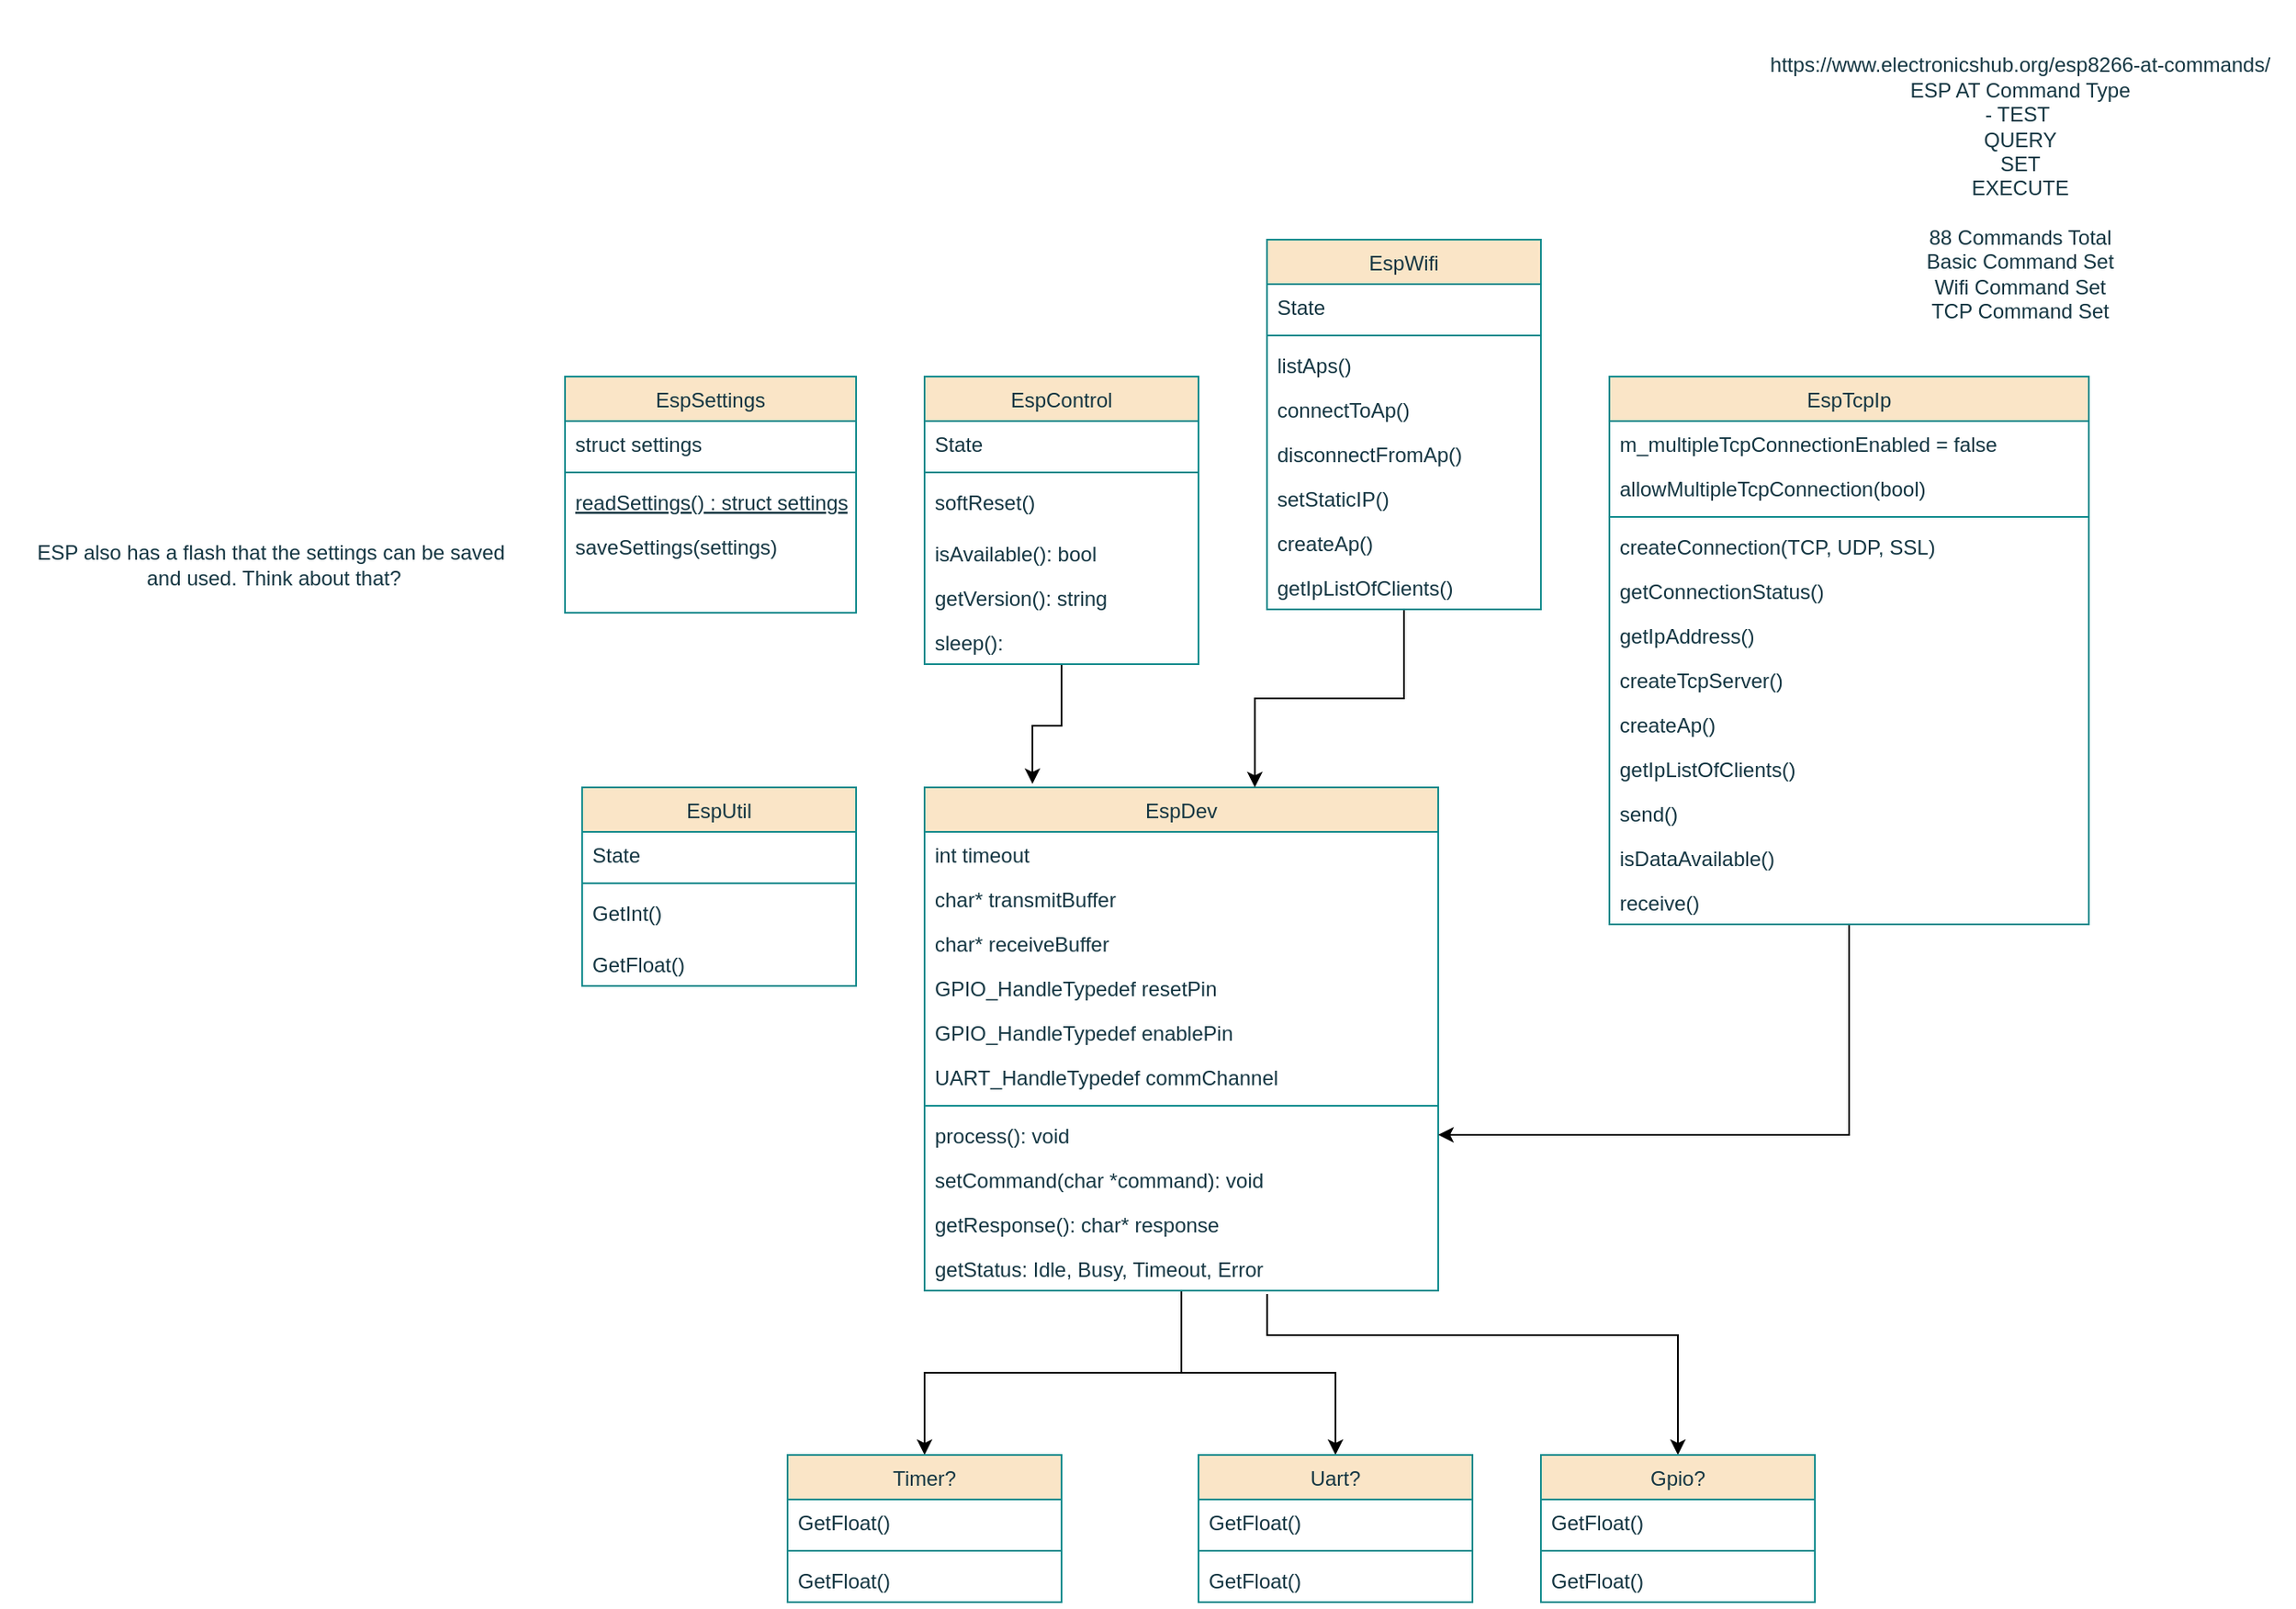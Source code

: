 <mxfile version="22.0.2" type="github" pages="4">
  <diagram id="C5RBs43oDa-KdzZeNtuy" name="Class-Diagram">
    <mxGraphModel dx="2261" dy="790" grid="1" gridSize="10" guides="1" tooltips="1" connect="1" arrows="1" fold="1" page="1" pageScale="1" pageWidth="827" pageHeight="1169" math="0" shadow="0">
      <root>
        <mxCell id="WIyWlLk6GJQsqaUBKTNV-0" />
        <mxCell id="WIyWlLk6GJQsqaUBKTNV-1" parent="WIyWlLk6GJQsqaUBKTNV-0" />
        <mxCell id="zkfFHV4jXpPFQw0GAbJ--6" value="EspSettings" style="swimlane;fontStyle=0;align=center;verticalAlign=top;childLayout=stackLayout;horizontal=1;startSize=26;horizontalStack=0;resizeParent=1;resizeLast=0;collapsible=1;marginBottom=0;rounded=0;shadow=0;strokeWidth=1;labelBackgroundColor=none;fillColor=#FAE5C7;strokeColor=#0F8B8D;fontColor=#143642;" parent="WIyWlLk6GJQsqaUBKTNV-1" vertex="1">
          <mxGeometry x="310" y="320" width="170" height="138" as="geometry">
            <mxRectangle x="130" y="380" width="160" height="26" as="alternateBounds" />
          </mxGeometry>
        </mxCell>
        <mxCell id="zkfFHV4jXpPFQw0GAbJ--7" value="struct settings" style="text;align=left;verticalAlign=top;spacingLeft=4;spacingRight=4;overflow=hidden;rotatable=0;points=[[0,0.5],[1,0.5]];portConstraint=eastwest;labelBackgroundColor=none;fontColor=#143642;" parent="zkfFHV4jXpPFQw0GAbJ--6" vertex="1">
          <mxGeometry y="26" width="170" height="26" as="geometry" />
        </mxCell>
        <mxCell id="zkfFHV4jXpPFQw0GAbJ--9" value="" style="line;html=1;strokeWidth=1;align=left;verticalAlign=middle;spacingTop=-1;spacingLeft=3;spacingRight=3;rotatable=0;labelPosition=right;points=[];portConstraint=eastwest;labelBackgroundColor=none;fillColor=#FAE5C7;strokeColor=#0F8B8D;fontColor=#143642;" parent="zkfFHV4jXpPFQw0GAbJ--6" vertex="1">
          <mxGeometry y="52" width="170" height="8" as="geometry" />
        </mxCell>
        <mxCell id="zkfFHV4jXpPFQw0GAbJ--10" value="readSettings() : struct settings" style="text;align=left;verticalAlign=top;spacingLeft=4;spacingRight=4;overflow=hidden;rotatable=0;points=[[0,0.5],[1,0.5]];portConstraint=eastwest;fontStyle=4;labelBackgroundColor=none;fontColor=#143642;" parent="zkfFHV4jXpPFQw0GAbJ--6" vertex="1">
          <mxGeometry y="60" width="170" height="26" as="geometry" />
        </mxCell>
        <mxCell id="zkfFHV4jXpPFQw0GAbJ--11" value="saveSettings(settings)" style="text;align=left;verticalAlign=top;spacingLeft=4;spacingRight=4;overflow=hidden;rotatable=0;points=[[0,0.5],[1,0.5]];portConstraint=eastwest;labelBackgroundColor=none;fontColor=#143642;" parent="zkfFHV4jXpPFQw0GAbJ--6" vertex="1">
          <mxGeometry y="86" width="170" height="26" as="geometry" />
        </mxCell>
        <mxCell id="j-mt5UCJPf7mQU9mSv0u-17" style="edgeStyle=orthogonalEdgeStyle;rounded=0;orthogonalLoop=1;jettySize=auto;html=1;" parent="WIyWlLk6GJQsqaUBKTNV-1" source="zkfFHV4jXpPFQw0GAbJ--13" target="j-mt5UCJPf7mQU9mSv0u-3" edge="1">
          <mxGeometry relative="1" as="geometry" />
        </mxCell>
        <mxCell id="j-mt5UCJPf7mQU9mSv0u-18" style="edgeStyle=orthogonalEdgeStyle;rounded=0;orthogonalLoop=1;jettySize=auto;html=1;" parent="WIyWlLk6GJQsqaUBKTNV-1" source="zkfFHV4jXpPFQw0GAbJ--13" target="j-mt5UCJPf7mQU9mSv0u-9" edge="1">
          <mxGeometry relative="1" as="geometry" />
        </mxCell>
        <mxCell id="j-mt5UCJPf7mQU9mSv0u-19" style="edgeStyle=orthogonalEdgeStyle;rounded=0;orthogonalLoop=1;jettySize=auto;html=1;entryX=0.5;entryY=0;entryDx=0;entryDy=0;exitX=0.667;exitY=1.077;exitDx=0;exitDy=0;exitPerimeter=0;" parent="WIyWlLk6GJQsqaUBKTNV-1" source="Lfn94f5zP02U8yd6zBT4-30" target="j-mt5UCJPf7mQU9mSv0u-13" edge="1">
          <mxGeometry relative="1" as="geometry">
            <Array as="points">
              <mxPoint x="720" y="880" />
              <mxPoint x="960" y="880" />
            </Array>
          </mxGeometry>
        </mxCell>
        <mxCell id="zkfFHV4jXpPFQw0GAbJ--13" value="EspDev" style="swimlane;fontStyle=0;align=center;verticalAlign=top;childLayout=stackLayout;horizontal=1;startSize=26;horizontalStack=0;resizeParent=1;resizeLast=0;collapsible=1;marginBottom=0;rounded=0;shadow=0;strokeWidth=1;labelBackgroundColor=none;fillColor=#FAE5C7;strokeColor=#0F8B8D;fontColor=#143642;" parent="WIyWlLk6GJQsqaUBKTNV-1" vertex="1">
          <mxGeometry x="520" y="560" width="300" height="294" as="geometry">
            <mxRectangle x="340" y="380" width="170" height="26" as="alternateBounds" />
          </mxGeometry>
        </mxCell>
        <mxCell id="j-mt5UCJPf7mQU9mSv0u-2" value="int timeout" style="text;align=left;verticalAlign=top;spacingLeft=4;spacingRight=4;overflow=hidden;rotatable=0;points=[[0,0.5],[1,0.5]];portConstraint=eastwest;labelBackgroundColor=none;fontColor=#143642;" parent="zkfFHV4jXpPFQw0GAbJ--13" vertex="1">
          <mxGeometry y="26" width="300" height="26" as="geometry" />
        </mxCell>
        <mxCell id="pyHSk99u_SonH2Vro7D--0" value="char* transmitBuffer" style="text;align=left;verticalAlign=top;spacingLeft=4;spacingRight=4;overflow=hidden;rotatable=0;points=[[0,0.5],[1,0.5]];portConstraint=eastwest;labelBackgroundColor=none;fontColor=#143642;" parent="zkfFHV4jXpPFQw0GAbJ--13" vertex="1">
          <mxGeometry y="52" width="300" height="26" as="geometry" />
        </mxCell>
        <mxCell id="Lfn94f5zP02U8yd6zBT4-6" value="char* receiveBuffer" style="text;align=left;verticalAlign=top;spacingLeft=4;spacingRight=4;overflow=hidden;rotatable=0;points=[[0,0.5],[1,0.5]];portConstraint=eastwest;labelBackgroundColor=none;fontColor=#143642;" parent="zkfFHV4jXpPFQw0GAbJ--13" vertex="1">
          <mxGeometry y="78" width="300" height="26" as="geometry" />
        </mxCell>
        <mxCell id="Lfn94f5zP02U8yd6zBT4-32" value="GPIO_HandleTypedef resetPin" style="text;align=left;verticalAlign=top;spacingLeft=4;spacingRight=4;overflow=hidden;rotatable=0;points=[[0,0.5],[1,0.5]];portConstraint=eastwest;labelBackgroundColor=none;fontColor=#143642;" parent="zkfFHV4jXpPFQw0GAbJ--13" vertex="1">
          <mxGeometry y="104" width="300" height="26" as="geometry" />
        </mxCell>
        <mxCell id="Lfn94f5zP02U8yd6zBT4-33" value="GPIO_HandleTypedef enablePin" style="text;align=left;verticalAlign=top;spacingLeft=4;spacingRight=4;overflow=hidden;rotatable=0;points=[[0,0.5],[1,0.5]];portConstraint=eastwest;labelBackgroundColor=none;fontColor=#143642;" parent="zkfFHV4jXpPFQw0GAbJ--13" vertex="1">
          <mxGeometry y="130" width="300" height="26" as="geometry" />
        </mxCell>
        <mxCell id="j-mt5UCJPf7mQU9mSv0u-1" value="UART_HandleTypedef commChannel" style="text;align=left;verticalAlign=top;spacingLeft=4;spacingRight=4;overflow=hidden;rotatable=0;points=[[0,0.5],[1,0.5]];portConstraint=eastwest;labelBackgroundColor=none;fontColor=#143642;" parent="zkfFHV4jXpPFQw0GAbJ--13" vertex="1">
          <mxGeometry y="156" width="300" height="26" as="geometry" />
        </mxCell>
        <mxCell id="zkfFHV4jXpPFQw0GAbJ--15" value="" style="line;html=1;strokeWidth=1;align=left;verticalAlign=middle;spacingTop=-1;spacingLeft=3;spacingRight=3;rotatable=0;labelPosition=right;points=[];portConstraint=eastwest;labelBackgroundColor=none;fillColor=#FAE5C7;strokeColor=#0F8B8D;fontColor=#143642;" parent="zkfFHV4jXpPFQw0GAbJ--13" vertex="1">
          <mxGeometry y="182" width="300" height="8" as="geometry" />
        </mxCell>
        <mxCell id="pyHSk99u_SonH2Vro7D--1" value="process(): void" style="text;align=left;verticalAlign=top;spacingLeft=4;spacingRight=4;overflow=hidden;rotatable=0;points=[[0,0.5],[1,0.5]];portConstraint=eastwest;labelBackgroundColor=none;fontColor=#143642;" parent="zkfFHV4jXpPFQw0GAbJ--13" vertex="1">
          <mxGeometry y="190" width="300" height="26" as="geometry" />
        </mxCell>
        <mxCell id="pyHSk99u_SonH2Vro7D--2" value="setCommand(char *command): void" style="text;align=left;verticalAlign=top;spacingLeft=4;spacingRight=4;overflow=hidden;rotatable=0;points=[[0,0.5],[1,0.5]];portConstraint=eastwest;labelBackgroundColor=none;fontColor=#143642;" parent="zkfFHV4jXpPFQw0GAbJ--13" vertex="1">
          <mxGeometry y="216" width="300" height="26" as="geometry" />
        </mxCell>
        <mxCell id="Lfn94f5zP02U8yd6zBT4-34" value="getResponse(): char* response" style="text;align=left;verticalAlign=top;spacingLeft=4;spacingRight=4;overflow=hidden;rotatable=0;points=[[0,0.5],[1,0.5]];portConstraint=eastwest;labelBackgroundColor=none;fontColor=#143642;" parent="zkfFHV4jXpPFQw0GAbJ--13" vertex="1">
          <mxGeometry y="242" width="300" height="26" as="geometry" />
        </mxCell>
        <mxCell id="Lfn94f5zP02U8yd6zBT4-30" value="getStatus: Idle, Busy, Timeout, Error" style="text;align=left;verticalAlign=top;spacingLeft=4;spacingRight=4;overflow=hidden;rotatable=0;points=[[0,0.5],[1,0.5]];portConstraint=eastwest;labelBackgroundColor=none;fontColor=#143642;" parent="zkfFHV4jXpPFQw0GAbJ--13" vertex="1">
          <mxGeometry y="268" width="300" height="26" as="geometry" />
        </mxCell>
        <mxCell id="Lfn94f5zP02U8yd6zBT4-28" style="edgeStyle=orthogonalEdgeStyle;rounded=0;orthogonalLoop=1;jettySize=auto;html=1;entryX=0.643;entryY=0;entryDx=0;entryDy=0;entryPerimeter=0;" parent="WIyWlLk6GJQsqaUBKTNV-1" source="zkfFHV4jXpPFQw0GAbJ--17" target="zkfFHV4jXpPFQw0GAbJ--13" edge="1">
          <mxGeometry relative="1" as="geometry" />
        </mxCell>
        <mxCell id="zkfFHV4jXpPFQw0GAbJ--17" value="EspWifi" style="swimlane;fontStyle=0;align=center;verticalAlign=top;childLayout=stackLayout;horizontal=1;startSize=26;horizontalStack=0;resizeParent=1;resizeLast=0;collapsible=1;marginBottom=0;rounded=0;shadow=0;strokeWidth=1;labelBackgroundColor=none;fillColor=#FAE5C7;strokeColor=#0F8B8D;fontColor=#143642;" parent="WIyWlLk6GJQsqaUBKTNV-1" vertex="1">
          <mxGeometry x="720" y="240" width="160" height="216" as="geometry">
            <mxRectangle x="550" y="140" width="160" height="26" as="alternateBounds" />
          </mxGeometry>
        </mxCell>
        <mxCell id="zkfFHV4jXpPFQw0GAbJ--20" value="State" style="text;align=left;verticalAlign=top;spacingLeft=4;spacingRight=4;overflow=hidden;rotatable=0;points=[[0,0.5],[1,0.5]];portConstraint=eastwest;rounded=0;shadow=0;html=0;labelBackgroundColor=none;fontColor=#143642;" parent="zkfFHV4jXpPFQw0GAbJ--17" vertex="1">
          <mxGeometry y="26" width="160" height="26" as="geometry" />
        </mxCell>
        <mxCell id="zkfFHV4jXpPFQw0GAbJ--23" value="" style="line;html=1;strokeWidth=1;align=left;verticalAlign=middle;spacingTop=-1;spacingLeft=3;spacingRight=3;rotatable=0;labelPosition=right;points=[];portConstraint=eastwest;labelBackgroundColor=none;fillColor=#FAE5C7;strokeColor=#0F8B8D;fontColor=#143642;" parent="zkfFHV4jXpPFQw0GAbJ--17" vertex="1">
          <mxGeometry y="52" width="160" height="8" as="geometry" />
        </mxCell>
        <mxCell id="zkfFHV4jXpPFQw0GAbJ--24" value="listAps()" style="text;align=left;verticalAlign=top;spacingLeft=4;spacingRight=4;overflow=hidden;rotatable=0;points=[[0,0.5],[1,0.5]];portConstraint=eastwest;labelBackgroundColor=none;fontColor=#143642;" parent="zkfFHV4jXpPFQw0GAbJ--17" vertex="1">
          <mxGeometry y="60" width="160" height="26" as="geometry" />
        </mxCell>
        <mxCell id="zkfFHV4jXpPFQw0GAbJ--25" value="connectToAp()" style="text;align=left;verticalAlign=top;spacingLeft=4;spacingRight=4;overflow=hidden;rotatable=0;points=[[0,0.5],[1,0.5]];portConstraint=eastwest;labelBackgroundColor=none;fontColor=#143642;" parent="zkfFHV4jXpPFQw0GAbJ--17" vertex="1">
          <mxGeometry y="86" width="160" height="26" as="geometry" />
        </mxCell>
        <mxCell id="Lfn94f5zP02U8yd6zBT4-7" value="disconnectFromAp()" style="text;align=left;verticalAlign=top;spacingLeft=4;spacingRight=4;overflow=hidden;rotatable=0;points=[[0,0.5],[1,0.5]];portConstraint=eastwest;labelBackgroundColor=none;fontColor=#143642;" parent="zkfFHV4jXpPFQw0GAbJ--17" vertex="1">
          <mxGeometry y="112" width="160" height="26" as="geometry" />
        </mxCell>
        <mxCell id="Lfn94f5zP02U8yd6zBT4-8" value="setStaticIP()" style="text;align=left;verticalAlign=top;spacingLeft=4;spacingRight=4;overflow=hidden;rotatable=0;points=[[0,0.5],[1,0.5]];portConstraint=eastwest;labelBackgroundColor=none;fontColor=#143642;" parent="zkfFHV4jXpPFQw0GAbJ--17" vertex="1">
          <mxGeometry y="138" width="160" height="26" as="geometry" />
        </mxCell>
        <mxCell id="Lfn94f5zP02U8yd6zBT4-9" value="createAp()" style="text;align=left;verticalAlign=top;spacingLeft=4;spacingRight=4;overflow=hidden;rotatable=0;points=[[0,0.5],[1,0.5]];portConstraint=eastwest;labelBackgroundColor=none;fontColor=#143642;" parent="zkfFHV4jXpPFQw0GAbJ--17" vertex="1">
          <mxGeometry y="164" width="160" height="26" as="geometry" />
        </mxCell>
        <mxCell id="Lfn94f5zP02U8yd6zBT4-10" value="getIpListOfClients()" style="text;align=left;verticalAlign=top;spacingLeft=4;spacingRight=4;overflow=hidden;rotatable=0;points=[[0,0.5],[1,0.5]];portConstraint=eastwest;labelBackgroundColor=none;fontColor=#143642;" parent="zkfFHV4jXpPFQw0GAbJ--17" vertex="1">
          <mxGeometry y="190" width="160" height="26" as="geometry" />
        </mxCell>
        <mxCell id="pyHSk99u_SonH2Vro7D--3" value="https://www.electronicshub.org/esp8266-at-commands/&lt;br&gt;ESP AT Command Type&lt;br&gt;- TEST&amp;nbsp;&lt;br&gt;QUERY&lt;br&gt;SET&lt;br&gt;EXECUTE&lt;br&gt;&lt;br&gt;88 Commands Total&lt;br&gt;Basic Command Set&lt;br&gt;Wifi Command Set&lt;br&gt;TCP Command Set" style="text;strokeColor=none;align=center;fillColor=none;html=1;verticalAlign=middle;whiteSpace=wrap;rounded=0;fontColor=#143642;" parent="WIyWlLk6GJQsqaUBKTNV-1" vertex="1">
          <mxGeometry x="1000" y="100" width="320" height="220" as="geometry" />
        </mxCell>
        <mxCell id="Lfn94f5zP02U8yd6zBT4-27" style="edgeStyle=orthogonalEdgeStyle;rounded=0;orthogonalLoop=1;jettySize=auto;html=1;entryX=0.21;entryY=-0.007;entryDx=0;entryDy=0;entryPerimeter=0;" parent="WIyWlLk6GJQsqaUBKTNV-1" source="Lfn94f5zP02U8yd6zBT4-0" target="zkfFHV4jXpPFQw0GAbJ--13" edge="1">
          <mxGeometry relative="1" as="geometry" />
        </mxCell>
        <mxCell id="Lfn94f5zP02U8yd6zBT4-0" value="EspControl" style="swimlane;fontStyle=0;align=center;verticalAlign=top;childLayout=stackLayout;horizontal=1;startSize=26;horizontalStack=0;resizeParent=1;resizeLast=0;collapsible=1;marginBottom=0;rounded=0;shadow=0;strokeWidth=1;labelBackgroundColor=none;fillColor=#FAE5C7;strokeColor=#0F8B8D;fontColor=#143642;" parent="WIyWlLk6GJQsqaUBKTNV-1" vertex="1">
          <mxGeometry x="520" y="320" width="160" height="168" as="geometry">
            <mxRectangle x="550" y="140" width="160" height="26" as="alternateBounds" />
          </mxGeometry>
        </mxCell>
        <mxCell id="Lfn94f5zP02U8yd6zBT4-1" value="State" style="text;align=left;verticalAlign=top;spacingLeft=4;spacingRight=4;overflow=hidden;rotatable=0;points=[[0,0.5],[1,0.5]];portConstraint=eastwest;rounded=0;shadow=0;html=0;labelBackgroundColor=none;fontColor=#143642;" parent="Lfn94f5zP02U8yd6zBT4-0" vertex="1">
          <mxGeometry y="26" width="160" height="26" as="geometry" />
        </mxCell>
        <mxCell id="Lfn94f5zP02U8yd6zBT4-2" value="" style="line;html=1;strokeWidth=1;align=left;verticalAlign=middle;spacingTop=-1;spacingLeft=3;spacingRight=3;rotatable=0;labelPosition=right;points=[];portConstraint=eastwest;labelBackgroundColor=none;fillColor=#FAE5C7;strokeColor=#0F8B8D;fontColor=#143642;" parent="Lfn94f5zP02U8yd6zBT4-0" vertex="1">
          <mxGeometry y="52" width="160" height="8" as="geometry" />
        </mxCell>
        <mxCell id="Lfn94f5zP02U8yd6zBT4-3" value="softReset()" style="text;align=left;verticalAlign=top;spacingLeft=4;spacingRight=4;overflow=hidden;rotatable=0;points=[[0,0.5],[1,0.5]];portConstraint=eastwest;labelBackgroundColor=none;fontColor=#143642;" parent="Lfn94f5zP02U8yd6zBT4-0" vertex="1">
          <mxGeometry y="60" width="160" height="30" as="geometry" />
        </mxCell>
        <mxCell id="Lfn94f5zP02U8yd6zBT4-4" value="isAvailable(): bool" style="text;align=left;verticalAlign=top;spacingLeft=4;spacingRight=4;overflow=hidden;rotatable=0;points=[[0,0.5],[1,0.5]];portConstraint=eastwest;labelBackgroundColor=none;fontColor=#143642;" parent="Lfn94f5zP02U8yd6zBT4-0" vertex="1">
          <mxGeometry y="90" width="160" height="26" as="geometry" />
        </mxCell>
        <mxCell id="Lfn94f5zP02U8yd6zBT4-5" value="getVersion(): string" style="text;align=left;verticalAlign=top;spacingLeft=4;spacingRight=4;overflow=hidden;rotatable=0;points=[[0,0.5],[1,0.5]];portConstraint=eastwest;labelBackgroundColor=none;fontColor=#143642;" parent="Lfn94f5zP02U8yd6zBT4-0" vertex="1">
          <mxGeometry y="116" width="160" height="26" as="geometry" />
        </mxCell>
        <mxCell id="j-mt5UCJPf7mQU9mSv0u-0" value="sleep():" style="text;align=left;verticalAlign=top;spacingLeft=4;spacingRight=4;overflow=hidden;rotatable=0;points=[[0,0.5],[1,0.5]];portConstraint=eastwest;labelBackgroundColor=none;fontColor=#143642;" parent="Lfn94f5zP02U8yd6zBT4-0" vertex="1">
          <mxGeometry y="142" width="160" height="26" as="geometry" />
        </mxCell>
        <mxCell id="Lfn94f5zP02U8yd6zBT4-29" style="edgeStyle=orthogonalEdgeStyle;rounded=0;orthogonalLoop=1;jettySize=auto;html=1;entryX=1;entryY=0.5;entryDx=0;entryDy=0;" parent="WIyWlLk6GJQsqaUBKTNV-1" source="Lfn94f5zP02U8yd6zBT4-11" target="pyHSk99u_SonH2Vro7D--1" edge="1">
          <mxGeometry relative="1" as="geometry" />
        </mxCell>
        <mxCell id="Lfn94f5zP02U8yd6zBT4-11" value="EspTcpIp" style="swimlane;fontStyle=0;align=center;verticalAlign=top;childLayout=stackLayout;horizontal=1;startSize=26;horizontalStack=0;resizeParent=1;resizeLast=0;collapsible=1;marginBottom=0;rounded=0;shadow=0;strokeWidth=1;labelBackgroundColor=none;fillColor=#FAE5C7;strokeColor=#0F8B8D;fontColor=#143642;" parent="WIyWlLk6GJQsqaUBKTNV-1" vertex="1">
          <mxGeometry x="920" y="320" width="280" height="320" as="geometry">
            <mxRectangle x="550" y="140" width="160" height="26" as="alternateBounds" />
          </mxGeometry>
        </mxCell>
        <mxCell id="Lfn94f5zP02U8yd6zBT4-21" value="m_multipleTcpConnectionEnabled = false&#xa;" style="text;align=left;verticalAlign=top;spacingLeft=4;spacingRight=4;overflow=hidden;rotatable=0;points=[[0,0.5],[1,0.5]];portConstraint=eastwest;rounded=0;shadow=0;html=0;labelBackgroundColor=none;fontColor=#143642;" parent="Lfn94f5zP02U8yd6zBT4-11" vertex="1">
          <mxGeometry y="26" width="280" height="26" as="geometry" />
        </mxCell>
        <mxCell id="Lfn94f5zP02U8yd6zBT4-12" value="allowMultipleTcpConnection(bool)" style="text;align=left;verticalAlign=top;spacingLeft=4;spacingRight=4;overflow=hidden;rotatable=0;points=[[0,0.5],[1,0.5]];portConstraint=eastwest;rounded=0;shadow=0;html=0;labelBackgroundColor=none;fontColor=#143642;" parent="Lfn94f5zP02U8yd6zBT4-11" vertex="1">
          <mxGeometry y="52" width="280" height="26" as="geometry" />
        </mxCell>
        <mxCell id="Lfn94f5zP02U8yd6zBT4-13" value="" style="line;html=1;strokeWidth=1;align=left;verticalAlign=middle;spacingTop=-1;spacingLeft=3;spacingRight=3;rotatable=0;labelPosition=right;points=[];portConstraint=eastwest;labelBackgroundColor=none;fillColor=#FAE5C7;strokeColor=#0F8B8D;fontColor=#143642;" parent="Lfn94f5zP02U8yd6zBT4-11" vertex="1">
          <mxGeometry y="78" width="280" height="8" as="geometry" />
        </mxCell>
        <mxCell id="Lfn94f5zP02U8yd6zBT4-14" value="createConnection(TCP, UDP, SSL)" style="text;align=left;verticalAlign=top;spacingLeft=4;spacingRight=4;overflow=hidden;rotatable=0;points=[[0,0.5],[1,0.5]];portConstraint=eastwest;labelBackgroundColor=none;fontColor=#143642;" parent="Lfn94f5zP02U8yd6zBT4-11" vertex="1">
          <mxGeometry y="86" width="280" height="26" as="geometry" />
        </mxCell>
        <mxCell id="Lfn94f5zP02U8yd6zBT4-22" value="getConnectionStatus()" style="text;align=left;verticalAlign=top;spacingLeft=4;spacingRight=4;overflow=hidden;rotatable=0;points=[[0,0.5],[1,0.5]];portConstraint=eastwest;labelBackgroundColor=none;fontColor=#143642;" parent="Lfn94f5zP02U8yd6zBT4-11" vertex="1">
          <mxGeometry y="112" width="280" height="26" as="geometry" />
        </mxCell>
        <mxCell id="Lfn94f5zP02U8yd6zBT4-15" value="getIpAddress()" style="text;align=left;verticalAlign=top;spacingLeft=4;spacingRight=4;overflow=hidden;rotatable=0;points=[[0,0.5],[1,0.5]];portConstraint=eastwest;labelBackgroundColor=none;fontColor=#143642;" parent="Lfn94f5zP02U8yd6zBT4-11" vertex="1">
          <mxGeometry y="138" width="280" height="26" as="geometry" />
        </mxCell>
        <mxCell id="Lfn94f5zP02U8yd6zBT4-17" value="createTcpServer()" style="text;align=left;verticalAlign=top;spacingLeft=4;spacingRight=4;overflow=hidden;rotatable=0;points=[[0,0.5],[1,0.5]];portConstraint=eastwest;labelBackgroundColor=none;fontColor=#143642;" parent="Lfn94f5zP02U8yd6zBT4-11" vertex="1">
          <mxGeometry y="164" width="280" height="26" as="geometry" />
        </mxCell>
        <mxCell id="Lfn94f5zP02U8yd6zBT4-18" value="createAp()" style="text;align=left;verticalAlign=top;spacingLeft=4;spacingRight=4;overflow=hidden;rotatable=0;points=[[0,0.5],[1,0.5]];portConstraint=eastwest;labelBackgroundColor=none;fontColor=#143642;" parent="Lfn94f5zP02U8yd6zBT4-11" vertex="1">
          <mxGeometry y="190" width="280" height="26" as="geometry" />
        </mxCell>
        <mxCell id="Lfn94f5zP02U8yd6zBT4-23" value="getIpListOfClients()" style="text;align=left;verticalAlign=top;spacingLeft=4;spacingRight=4;overflow=hidden;rotatable=0;points=[[0,0.5],[1,0.5]];portConstraint=eastwest;labelBackgroundColor=none;fontColor=#143642;" parent="Lfn94f5zP02U8yd6zBT4-11" vertex="1">
          <mxGeometry y="216" width="280" height="26" as="geometry" />
        </mxCell>
        <mxCell id="Lfn94f5zP02U8yd6zBT4-19" value="send()" style="text;align=left;verticalAlign=top;spacingLeft=4;spacingRight=4;overflow=hidden;rotatable=0;points=[[0,0.5],[1,0.5]];portConstraint=eastwest;labelBackgroundColor=none;fontColor=#143642;" parent="Lfn94f5zP02U8yd6zBT4-11" vertex="1">
          <mxGeometry y="242" width="280" height="26" as="geometry" />
        </mxCell>
        <mxCell id="Lfn94f5zP02U8yd6zBT4-24" value="isDataAvailable()" style="text;align=left;verticalAlign=top;spacingLeft=4;spacingRight=4;overflow=hidden;rotatable=0;points=[[0,0.5],[1,0.5]];portConstraint=eastwest;labelBackgroundColor=none;fontColor=#143642;" parent="Lfn94f5zP02U8yd6zBT4-11" vertex="1">
          <mxGeometry y="268" width="280" height="26" as="geometry" />
        </mxCell>
        <mxCell id="Lfn94f5zP02U8yd6zBT4-26" value="receive()" style="text;align=left;verticalAlign=top;spacingLeft=4;spacingRight=4;overflow=hidden;rotatable=0;points=[[0,0.5],[1,0.5]];portConstraint=eastwest;labelBackgroundColor=none;fontColor=#143642;" parent="Lfn94f5zP02U8yd6zBT4-11" vertex="1">
          <mxGeometry y="294" width="280" height="26" as="geometry" />
        </mxCell>
        <mxCell id="Lfn94f5zP02U8yd6zBT4-31" value="ESP also has a flash that the settings can be saved&amp;nbsp;&lt;br&gt;and used. Think about that?" style="text;strokeColor=none;align=center;fillColor=none;html=1;verticalAlign=middle;whiteSpace=wrap;rounded=0;fontColor=#143642;" parent="WIyWlLk6GJQsqaUBKTNV-1" vertex="1">
          <mxGeometry x="-20" y="320" width="320" height="220" as="geometry" />
        </mxCell>
        <mxCell id="Lfn94f5zP02U8yd6zBT4-35" value="EspUtil" style="swimlane;fontStyle=0;align=center;verticalAlign=top;childLayout=stackLayout;horizontal=1;startSize=26;horizontalStack=0;resizeParent=1;resizeLast=0;collapsible=1;marginBottom=0;rounded=0;shadow=0;strokeWidth=1;labelBackgroundColor=none;fillColor=#FAE5C7;strokeColor=#0F8B8D;fontColor=#143642;" parent="WIyWlLk6GJQsqaUBKTNV-1" vertex="1">
          <mxGeometry x="320" y="560" width="160" height="116" as="geometry">
            <mxRectangle x="550" y="140" width="160" height="26" as="alternateBounds" />
          </mxGeometry>
        </mxCell>
        <mxCell id="Lfn94f5zP02U8yd6zBT4-36" value="State" style="text;align=left;verticalAlign=top;spacingLeft=4;spacingRight=4;overflow=hidden;rotatable=0;points=[[0,0.5],[1,0.5]];portConstraint=eastwest;rounded=0;shadow=0;html=0;labelBackgroundColor=none;fontColor=#143642;" parent="Lfn94f5zP02U8yd6zBT4-35" vertex="1">
          <mxGeometry y="26" width="160" height="26" as="geometry" />
        </mxCell>
        <mxCell id="Lfn94f5zP02U8yd6zBT4-37" value="" style="line;html=1;strokeWidth=1;align=left;verticalAlign=middle;spacingTop=-1;spacingLeft=3;spacingRight=3;rotatable=0;labelPosition=right;points=[];portConstraint=eastwest;labelBackgroundColor=none;fillColor=#FAE5C7;strokeColor=#0F8B8D;fontColor=#143642;" parent="Lfn94f5zP02U8yd6zBT4-35" vertex="1">
          <mxGeometry y="52" width="160" height="8" as="geometry" />
        </mxCell>
        <mxCell id="Lfn94f5zP02U8yd6zBT4-38" value="GetInt()" style="text;align=left;verticalAlign=top;spacingLeft=4;spacingRight=4;overflow=hidden;rotatable=0;points=[[0,0.5],[1,0.5]];portConstraint=eastwest;labelBackgroundColor=none;fontColor=#143642;" parent="Lfn94f5zP02U8yd6zBT4-35" vertex="1">
          <mxGeometry y="60" width="160" height="30" as="geometry" />
        </mxCell>
        <mxCell id="Lfn94f5zP02U8yd6zBT4-39" value="GetFloat()" style="text;align=left;verticalAlign=top;spacingLeft=4;spacingRight=4;overflow=hidden;rotatable=0;points=[[0,0.5],[1,0.5]];portConstraint=eastwest;labelBackgroundColor=none;fontColor=#143642;" parent="Lfn94f5zP02U8yd6zBT4-35" vertex="1">
          <mxGeometry y="90" width="160" height="26" as="geometry" />
        </mxCell>
        <mxCell id="j-mt5UCJPf7mQU9mSv0u-3" value="Timer?" style="swimlane;fontStyle=0;align=center;verticalAlign=top;childLayout=stackLayout;horizontal=1;startSize=26;horizontalStack=0;resizeParent=1;resizeLast=0;collapsible=1;marginBottom=0;rounded=0;shadow=0;strokeWidth=1;labelBackgroundColor=none;fillColor=#FAE5C7;strokeColor=#0F8B8D;fontColor=#143642;" parent="WIyWlLk6GJQsqaUBKTNV-1" vertex="1">
          <mxGeometry x="440" y="950" width="160" height="86" as="geometry">
            <mxRectangle x="550" y="140" width="160" height="26" as="alternateBounds" />
          </mxGeometry>
        </mxCell>
        <mxCell id="j-mt5UCJPf7mQU9mSv0u-8" value="GetFloat()" style="text;align=left;verticalAlign=top;spacingLeft=4;spacingRight=4;overflow=hidden;rotatable=0;points=[[0,0.5],[1,0.5]];portConstraint=eastwest;labelBackgroundColor=none;fontColor=#143642;" parent="j-mt5UCJPf7mQU9mSv0u-3" vertex="1">
          <mxGeometry y="26" width="160" height="26" as="geometry" />
        </mxCell>
        <mxCell id="j-mt5UCJPf7mQU9mSv0u-5" value="" style="line;html=1;strokeWidth=1;align=left;verticalAlign=middle;spacingTop=-1;spacingLeft=3;spacingRight=3;rotatable=0;labelPosition=right;points=[];portConstraint=eastwest;labelBackgroundColor=none;fillColor=#FAE5C7;strokeColor=#0F8B8D;fontColor=#143642;" parent="j-mt5UCJPf7mQU9mSv0u-3" vertex="1">
          <mxGeometry y="52" width="160" height="8" as="geometry" />
        </mxCell>
        <mxCell id="j-mt5UCJPf7mQU9mSv0u-7" value="GetFloat()" style="text;align=left;verticalAlign=top;spacingLeft=4;spacingRight=4;overflow=hidden;rotatable=0;points=[[0,0.5],[1,0.5]];portConstraint=eastwest;labelBackgroundColor=none;fontColor=#143642;" parent="j-mt5UCJPf7mQU9mSv0u-3" vertex="1">
          <mxGeometry y="60" width="160" height="26" as="geometry" />
        </mxCell>
        <mxCell id="j-mt5UCJPf7mQU9mSv0u-9" value="Uart?" style="swimlane;fontStyle=0;align=center;verticalAlign=top;childLayout=stackLayout;horizontal=1;startSize=26;horizontalStack=0;resizeParent=1;resizeLast=0;collapsible=1;marginBottom=0;rounded=0;shadow=0;strokeWidth=1;labelBackgroundColor=none;fillColor=#FAE5C7;strokeColor=#0F8B8D;fontColor=#143642;" parent="WIyWlLk6GJQsqaUBKTNV-1" vertex="1">
          <mxGeometry x="680" y="950" width="160" height="86" as="geometry">
            <mxRectangle x="550" y="140" width="160" height="26" as="alternateBounds" />
          </mxGeometry>
        </mxCell>
        <mxCell id="j-mt5UCJPf7mQU9mSv0u-10" value="GetFloat()" style="text;align=left;verticalAlign=top;spacingLeft=4;spacingRight=4;overflow=hidden;rotatable=0;points=[[0,0.5],[1,0.5]];portConstraint=eastwest;labelBackgroundColor=none;fontColor=#143642;" parent="j-mt5UCJPf7mQU9mSv0u-9" vertex="1">
          <mxGeometry y="26" width="160" height="26" as="geometry" />
        </mxCell>
        <mxCell id="j-mt5UCJPf7mQU9mSv0u-11" value="" style="line;html=1;strokeWidth=1;align=left;verticalAlign=middle;spacingTop=-1;spacingLeft=3;spacingRight=3;rotatable=0;labelPosition=right;points=[];portConstraint=eastwest;labelBackgroundColor=none;fillColor=#FAE5C7;strokeColor=#0F8B8D;fontColor=#143642;" parent="j-mt5UCJPf7mQU9mSv0u-9" vertex="1">
          <mxGeometry y="52" width="160" height="8" as="geometry" />
        </mxCell>
        <mxCell id="j-mt5UCJPf7mQU9mSv0u-12" value="GetFloat()" style="text;align=left;verticalAlign=top;spacingLeft=4;spacingRight=4;overflow=hidden;rotatable=0;points=[[0,0.5],[1,0.5]];portConstraint=eastwest;labelBackgroundColor=none;fontColor=#143642;" parent="j-mt5UCJPf7mQU9mSv0u-9" vertex="1">
          <mxGeometry y="60" width="160" height="26" as="geometry" />
        </mxCell>
        <mxCell id="j-mt5UCJPf7mQU9mSv0u-13" value="Gpio?" style="swimlane;fontStyle=0;align=center;verticalAlign=top;childLayout=stackLayout;horizontal=1;startSize=26;horizontalStack=0;resizeParent=1;resizeLast=0;collapsible=1;marginBottom=0;rounded=0;shadow=0;strokeWidth=1;labelBackgroundColor=none;fillColor=#FAE5C7;strokeColor=#0F8B8D;fontColor=#143642;" parent="WIyWlLk6GJQsqaUBKTNV-1" vertex="1">
          <mxGeometry x="880" y="950" width="160" height="86" as="geometry">
            <mxRectangle x="550" y="140" width="160" height="26" as="alternateBounds" />
          </mxGeometry>
        </mxCell>
        <mxCell id="j-mt5UCJPf7mQU9mSv0u-14" value="GetFloat()" style="text;align=left;verticalAlign=top;spacingLeft=4;spacingRight=4;overflow=hidden;rotatable=0;points=[[0,0.5],[1,0.5]];portConstraint=eastwest;labelBackgroundColor=none;fontColor=#143642;" parent="j-mt5UCJPf7mQU9mSv0u-13" vertex="1">
          <mxGeometry y="26" width="160" height="26" as="geometry" />
        </mxCell>
        <mxCell id="j-mt5UCJPf7mQU9mSv0u-15" value="" style="line;html=1;strokeWidth=1;align=left;verticalAlign=middle;spacingTop=-1;spacingLeft=3;spacingRight=3;rotatable=0;labelPosition=right;points=[];portConstraint=eastwest;labelBackgroundColor=none;fillColor=#FAE5C7;strokeColor=#0F8B8D;fontColor=#143642;" parent="j-mt5UCJPf7mQU9mSv0u-13" vertex="1">
          <mxGeometry y="52" width="160" height="8" as="geometry" />
        </mxCell>
        <mxCell id="j-mt5UCJPf7mQU9mSv0u-16" value="GetFloat()" style="text;align=left;verticalAlign=top;spacingLeft=4;spacingRight=4;overflow=hidden;rotatable=0;points=[[0,0.5],[1,0.5]];portConstraint=eastwest;labelBackgroundColor=none;fontColor=#143642;" parent="j-mt5UCJPf7mQU9mSv0u-13" vertex="1">
          <mxGeometry y="60" width="160" height="26" as="geometry" />
        </mxCell>
      </root>
    </mxGraphModel>
  </diagram>
  <diagram name="ESP-Design" id="IFylwavaoxqwXyJkTeuc">
    <mxGraphModel dx="2261" dy="790" grid="1" gridSize="10" guides="1" tooltips="1" connect="1" arrows="1" fold="1" page="1" pageScale="1" pageWidth="827" pageHeight="1169" math="0" shadow="0">
      <root>
        <mxCell id="6W1CBS5Py7Q8wuPi6ojD-0" />
        <mxCell id="6W1CBS5Py7Q8wuPi6ojD-1" parent="6W1CBS5Py7Q8wuPi6ojD-0" />
        <mxCell id="6W1CBS5Py7Q8wuPi6ojD-2" value="EspSettings" style="swimlane;fontStyle=0;align=center;verticalAlign=top;childLayout=stackLayout;horizontal=1;startSize=26;horizontalStack=0;resizeParent=1;resizeLast=0;collapsible=1;marginBottom=0;rounded=0;shadow=0;strokeWidth=1;labelBackgroundColor=none;fillColor=#FAE5C7;strokeColor=#0F8B8D;fontColor=#143642;" parent="6W1CBS5Py7Q8wuPi6ojD-1" vertex="1">
          <mxGeometry x="310" y="320" width="170" height="138" as="geometry">
            <mxRectangle x="130" y="380" width="160" height="26" as="alternateBounds" />
          </mxGeometry>
        </mxCell>
        <mxCell id="6W1CBS5Py7Q8wuPi6ojD-3" value="struct settings" style="text;align=left;verticalAlign=top;spacingLeft=4;spacingRight=4;overflow=hidden;rotatable=0;points=[[0,0.5],[1,0.5]];portConstraint=eastwest;labelBackgroundColor=none;fontColor=#143642;" parent="6W1CBS5Py7Q8wuPi6ojD-2" vertex="1">
          <mxGeometry y="26" width="170" height="26" as="geometry" />
        </mxCell>
        <mxCell id="6W1CBS5Py7Q8wuPi6ojD-4" value="" style="line;html=1;strokeWidth=1;align=left;verticalAlign=middle;spacingTop=-1;spacingLeft=3;spacingRight=3;rotatable=0;labelPosition=right;points=[];portConstraint=eastwest;labelBackgroundColor=none;fillColor=#FAE5C7;strokeColor=#0F8B8D;fontColor=#143642;" parent="6W1CBS5Py7Q8wuPi6ojD-2" vertex="1">
          <mxGeometry y="52" width="170" height="8" as="geometry" />
        </mxCell>
        <mxCell id="6W1CBS5Py7Q8wuPi6ojD-5" value="readSettings() : struct settings" style="text;align=left;verticalAlign=top;spacingLeft=4;spacingRight=4;overflow=hidden;rotatable=0;points=[[0,0.5],[1,0.5]];portConstraint=eastwest;fontStyle=4;labelBackgroundColor=none;fontColor=#143642;" parent="6W1CBS5Py7Q8wuPi6ojD-2" vertex="1">
          <mxGeometry y="60" width="170" height="26" as="geometry" />
        </mxCell>
        <mxCell id="6W1CBS5Py7Q8wuPi6ojD-6" value="saveSettings(settings)" style="text;align=left;verticalAlign=top;spacingLeft=4;spacingRight=4;overflow=hidden;rotatable=0;points=[[0,0.5],[1,0.5]];portConstraint=eastwest;labelBackgroundColor=none;fontColor=#143642;" parent="6W1CBS5Py7Q8wuPi6ojD-2" vertex="1">
          <mxGeometry y="86" width="170" height="26" as="geometry" />
        </mxCell>
        <mxCell id="6W1CBS5Py7Q8wuPi6ojD-7" style="edgeStyle=orthogonalEdgeStyle;rounded=0;orthogonalLoop=1;jettySize=auto;html=1;" parent="6W1CBS5Py7Q8wuPi6ojD-1" source="6W1CBS5Py7Q8wuPi6ojD-10" target="6W1CBS5Py7Q8wuPi6ojD-61" edge="1">
          <mxGeometry relative="1" as="geometry" />
        </mxCell>
        <mxCell id="6W1CBS5Py7Q8wuPi6ojD-8" style="edgeStyle=orthogonalEdgeStyle;rounded=0;orthogonalLoop=1;jettySize=auto;html=1;" parent="6W1CBS5Py7Q8wuPi6ojD-1" source="6W1CBS5Py7Q8wuPi6ojD-10" target="6W1CBS5Py7Q8wuPi6ojD-65" edge="1">
          <mxGeometry relative="1" as="geometry" />
        </mxCell>
        <mxCell id="6W1CBS5Py7Q8wuPi6ojD-9" style="edgeStyle=orthogonalEdgeStyle;rounded=0;orthogonalLoop=1;jettySize=auto;html=1;entryX=0.5;entryY=0;entryDx=0;entryDy=0;exitX=0.667;exitY=1.077;exitDx=0;exitDy=0;exitPerimeter=0;" parent="6W1CBS5Py7Q8wuPi6ojD-1" source="6W1CBS5Py7Q8wuPi6ojD-21" target="6W1CBS5Py7Q8wuPi6ojD-69" edge="1">
          <mxGeometry relative="1" as="geometry">
            <Array as="points">
              <mxPoint x="720" y="880" />
              <mxPoint x="960" y="880" />
            </Array>
          </mxGeometry>
        </mxCell>
        <mxCell id="6W1CBS5Py7Q8wuPi6ojD-10" value="EspDev" style="swimlane;fontStyle=0;align=center;verticalAlign=top;childLayout=stackLayout;horizontal=1;startSize=26;horizontalStack=0;resizeParent=1;resizeLast=0;collapsible=1;marginBottom=0;rounded=0;shadow=0;strokeWidth=1;labelBackgroundColor=none;fillColor=#FAE5C7;strokeColor=#0F8B8D;fontColor=#143642;" parent="6W1CBS5Py7Q8wuPi6ojD-1" vertex="1">
          <mxGeometry x="520" y="560" width="300" height="294" as="geometry">
            <mxRectangle x="340" y="380" width="170" height="26" as="alternateBounds" />
          </mxGeometry>
        </mxCell>
        <mxCell id="6W1CBS5Py7Q8wuPi6ojD-11" value="int timeout" style="text;align=left;verticalAlign=top;spacingLeft=4;spacingRight=4;overflow=hidden;rotatable=0;points=[[0,0.5],[1,0.5]];portConstraint=eastwest;labelBackgroundColor=none;fontColor=#143642;" parent="6W1CBS5Py7Q8wuPi6ojD-10" vertex="1">
          <mxGeometry y="26" width="300" height="26" as="geometry" />
        </mxCell>
        <mxCell id="6W1CBS5Py7Q8wuPi6ojD-12" value="char* transmitBuffer" style="text;align=left;verticalAlign=top;spacingLeft=4;spacingRight=4;overflow=hidden;rotatable=0;points=[[0,0.5],[1,0.5]];portConstraint=eastwest;labelBackgroundColor=none;fontColor=#143642;" parent="6W1CBS5Py7Q8wuPi6ojD-10" vertex="1">
          <mxGeometry y="52" width="300" height="26" as="geometry" />
        </mxCell>
        <mxCell id="6W1CBS5Py7Q8wuPi6ojD-13" value="char* receiveBuffer" style="text;align=left;verticalAlign=top;spacingLeft=4;spacingRight=4;overflow=hidden;rotatable=0;points=[[0,0.5],[1,0.5]];portConstraint=eastwest;labelBackgroundColor=none;fontColor=#143642;" parent="6W1CBS5Py7Q8wuPi6ojD-10" vertex="1">
          <mxGeometry y="78" width="300" height="26" as="geometry" />
        </mxCell>
        <mxCell id="6W1CBS5Py7Q8wuPi6ojD-14" value="GPIO_HandleTypedef resetPin" style="text;align=left;verticalAlign=top;spacingLeft=4;spacingRight=4;overflow=hidden;rotatable=0;points=[[0,0.5],[1,0.5]];portConstraint=eastwest;labelBackgroundColor=none;fontColor=#143642;" parent="6W1CBS5Py7Q8wuPi6ojD-10" vertex="1">
          <mxGeometry y="104" width="300" height="26" as="geometry" />
        </mxCell>
        <mxCell id="6W1CBS5Py7Q8wuPi6ojD-15" value="GPIO_HandleTypedef enablePin" style="text;align=left;verticalAlign=top;spacingLeft=4;spacingRight=4;overflow=hidden;rotatable=0;points=[[0,0.5],[1,0.5]];portConstraint=eastwest;labelBackgroundColor=none;fontColor=#143642;" parent="6W1CBS5Py7Q8wuPi6ojD-10" vertex="1">
          <mxGeometry y="130" width="300" height="26" as="geometry" />
        </mxCell>
        <mxCell id="6W1CBS5Py7Q8wuPi6ojD-16" value="UART_HandleTypedef commChannel" style="text;align=left;verticalAlign=top;spacingLeft=4;spacingRight=4;overflow=hidden;rotatable=0;points=[[0,0.5],[1,0.5]];portConstraint=eastwest;labelBackgroundColor=none;fontColor=#143642;" parent="6W1CBS5Py7Q8wuPi6ojD-10" vertex="1">
          <mxGeometry y="156" width="300" height="26" as="geometry" />
        </mxCell>
        <mxCell id="6W1CBS5Py7Q8wuPi6ojD-17" value="" style="line;html=1;strokeWidth=1;align=left;verticalAlign=middle;spacingTop=-1;spacingLeft=3;spacingRight=3;rotatable=0;labelPosition=right;points=[];portConstraint=eastwest;labelBackgroundColor=none;fillColor=#FAE5C7;strokeColor=#0F8B8D;fontColor=#143642;" parent="6W1CBS5Py7Q8wuPi6ojD-10" vertex="1">
          <mxGeometry y="182" width="300" height="8" as="geometry" />
        </mxCell>
        <mxCell id="6W1CBS5Py7Q8wuPi6ojD-18" value="process(): void" style="text;align=left;verticalAlign=top;spacingLeft=4;spacingRight=4;overflow=hidden;rotatable=0;points=[[0,0.5],[1,0.5]];portConstraint=eastwest;labelBackgroundColor=none;fontColor=#143642;" parent="6W1CBS5Py7Q8wuPi6ojD-10" vertex="1">
          <mxGeometry y="190" width="300" height="26" as="geometry" />
        </mxCell>
        <mxCell id="6W1CBS5Py7Q8wuPi6ojD-19" value="setCommand(char *command): void" style="text;align=left;verticalAlign=top;spacingLeft=4;spacingRight=4;overflow=hidden;rotatable=0;points=[[0,0.5],[1,0.5]];portConstraint=eastwest;labelBackgroundColor=none;fontColor=#143642;" parent="6W1CBS5Py7Q8wuPi6ojD-10" vertex="1">
          <mxGeometry y="216" width="300" height="26" as="geometry" />
        </mxCell>
        <mxCell id="6W1CBS5Py7Q8wuPi6ojD-20" value="getResponse(): char* response" style="text;align=left;verticalAlign=top;spacingLeft=4;spacingRight=4;overflow=hidden;rotatable=0;points=[[0,0.5],[1,0.5]];portConstraint=eastwest;labelBackgroundColor=none;fontColor=#143642;" parent="6W1CBS5Py7Q8wuPi6ojD-10" vertex="1">
          <mxGeometry y="242" width="300" height="26" as="geometry" />
        </mxCell>
        <mxCell id="6W1CBS5Py7Q8wuPi6ojD-21" value="getStatus: Idle, Busy, Timeout, Error" style="text;align=left;verticalAlign=top;spacingLeft=4;spacingRight=4;overflow=hidden;rotatable=0;points=[[0,0.5],[1,0.5]];portConstraint=eastwest;labelBackgroundColor=none;fontColor=#143642;" parent="6W1CBS5Py7Q8wuPi6ojD-10" vertex="1">
          <mxGeometry y="268" width="300" height="26" as="geometry" />
        </mxCell>
        <mxCell id="6W1CBS5Py7Q8wuPi6ojD-22" style="edgeStyle=orthogonalEdgeStyle;rounded=0;orthogonalLoop=1;jettySize=auto;html=1;entryX=0.643;entryY=0;entryDx=0;entryDy=0;entryPerimeter=0;" parent="6W1CBS5Py7Q8wuPi6ojD-1" source="6W1CBS5Py7Q8wuPi6ojD-23" target="6W1CBS5Py7Q8wuPi6ojD-10" edge="1">
          <mxGeometry relative="1" as="geometry" />
        </mxCell>
        <mxCell id="6W1CBS5Py7Q8wuPi6ojD-23" value="EspWifi" style="swimlane;fontStyle=0;align=center;verticalAlign=top;childLayout=stackLayout;horizontal=1;startSize=26;horizontalStack=0;resizeParent=1;resizeLast=0;collapsible=1;marginBottom=0;rounded=0;shadow=0;strokeWidth=1;labelBackgroundColor=none;fillColor=#FAE5C7;strokeColor=#0F8B8D;fontColor=#143642;" parent="6W1CBS5Py7Q8wuPi6ojD-1" vertex="1">
          <mxGeometry x="720" y="240" width="160" height="216" as="geometry">
            <mxRectangle x="550" y="140" width="160" height="26" as="alternateBounds" />
          </mxGeometry>
        </mxCell>
        <mxCell id="6W1CBS5Py7Q8wuPi6ojD-24" value="State" style="text;align=left;verticalAlign=top;spacingLeft=4;spacingRight=4;overflow=hidden;rotatable=0;points=[[0,0.5],[1,0.5]];portConstraint=eastwest;rounded=0;shadow=0;html=0;labelBackgroundColor=none;fontColor=#143642;" parent="6W1CBS5Py7Q8wuPi6ojD-23" vertex="1">
          <mxGeometry y="26" width="160" height="26" as="geometry" />
        </mxCell>
        <mxCell id="6W1CBS5Py7Q8wuPi6ojD-25" value="" style="line;html=1;strokeWidth=1;align=left;verticalAlign=middle;spacingTop=-1;spacingLeft=3;spacingRight=3;rotatable=0;labelPosition=right;points=[];portConstraint=eastwest;labelBackgroundColor=none;fillColor=#FAE5C7;strokeColor=#0F8B8D;fontColor=#143642;" parent="6W1CBS5Py7Q8wuPi6ojD-23" vertex="1">
          <mxGeometry y="52" width="160" height="8" as="geometry" />
        </mxCell>
        <mxCell id="6W1CBS5Py7Q8wuPi6ojD-26" value="listAps()" style="text;align=left;verticalAlign=top;spacingLeft=4;spacingRight=4;overflow=hidden;rotatable=0;points=[[0,0.5],[1,0.5]];portConstraint=eastwest;labelBackgroundColor=none;fontColor=#143642;" parent="6W1CBS5Py7Q8wuPi6ojD-23" vertex="1">
          <mxGeometry y="60" width="160" height="26" as="geometry" />
        </mxCell>
        <mxCell id="6W1CBS5Py7Q8wuPi6ojD-27" value="connectToAp()" style="text;align=left;verticalAlign=top;spacingLeft=4;spacingRight=4;overflow=hidden;rotatable=0;points=[[0,0.5],[1,0.5]];portConstraint=eastwest;labelBackgroundColor=none;fontColor=#143642;" parent="6W1CBS5Py7Q8wuPi6ojD-23" vertex="1">
          <mxGeometry y="86" width="160" height="26" as="geometry" />
        </mxCell>
        <mxCell id="6W1CBS5Py7Q8wuPi6ojD-28" value="disconnectFromAp()" style="text;align=left;verticalAlign=top;spacingLeft=4;spacingRight=4;overflow=hidden;rotatable=0;points=[[0,0.5],[1,0.5]];portConstraint=eastwest;labelBackgroundColor=none;fontColor=#143642;" parent="6W1CBS5Py7Q8wuPi6ojD-23" vertex="1">
          <mxGeometry y="112" width="160" height="26" as="geometry" />
        </mxCell>
        <mxCell id="6W1CBS5Py7Q8wuPi6ojD-29" value="setStaticIP()" style="text;align=left;verticalAlign=top;spacingLeft=4;spacingRight=4;overflow=hidden;rotatable=0;points=[[0,0.5],[1,0.5]];portConstraint=eastwest;labelBackgroundColor=none;fontColor=#143642;" parent="6W1CBS5Py7Q8wuPi6ojD-23" vertex="1">
          <mxGeometry y="138" width="160" height="26" as="geometry" />
        </mxCell>
        <mxCell id="6W1CBS5Py7Q8wuPi6ojD-30" value="createAp()" style="text;align=left;verticalAlign=top;spacingLeft=4;spacingRight=4;overflow=hidden;rotatable=0;points=[[0,0.5],[1,0.5]];portConstraint=eastwest;labelBackgroundColor=none;fontColor=#143642;" parent="6W1CBS5Py7Q8wuPi6ojD-23" vertex="1">
          <mxGeometry y="164" width="160" height="26" as="geometry" />
        </mxCell>
        <mxCell id="6W1CBS5Py7Q8wuPi6ojD-31" value="getIpListOfClients()" style="text;align=left;verticalAlign=top;spacingLeft=4;spacingRight=4;overflow=hidden;rotatable=0;points=[[0,0.5],[1,0.5]];portConstraint=eastwest;labelBackgroundColor=none;fontColor=#143642;" parent="6W1CBS5Py7Q8wuPi6ojD-23" vertex="1">
          <mxGeometry y="190" width="160" height="26" as="geometry" />
        </mxCell>
        <mxCell id="6W1CBS5Py7Q8wuPi6ojD-32" value="https://www.electronicshub.org/esp8266-at-commands/&lt;br&gt;ESP AT Command Type&lt;br&gt;- TEST&amp;nbsp;&lt;br&gt;QUERY&lt;br&gt;SET&lt;br&gt;EXECUTE&lt;br&gt;&lt;br&gt;88 Commands Total&lt;br&gt;Basic Command Set&lt;br&gt;Wifi Command Set&lt;br&gt;TCP Command Set" style="text;strokeColor=none;align=center;fillColor=none;html=1;verticalAlign=middle;whiteSpace=wrap;rounded=0;fontColor=#143642;" parent="6W1CBS5Py7Q8wuPi6ojD-1" vertex="1">
          <mxGeometry x="1000" y="100" width="320" height="220" as="geometry" />
        </mxCell>
        <mxCell id="6W1CBS5Py7Q8wuPi6ojD-33" style="edgeStyle=orthogonalEdgeStyle;rounded=0;orthogonalLoop=1;jettySize=auto;html=1;entryX=0.21;entryY=-0.007;entryDx=0;entryDy=0;entryPerimeter=0;" parent="6W1CBS5Py7Q8wuPi6ojD-1" source="6W1CBS5Py7Q8wuPi6ojD-34" target="6W1CBS5Py7Q8wuPi6ojD-10" edge="1">
          <mxGeometry relative="1" as="geometry" />
        </mxCell>
        <mxCell id="6W1CBS5Py7Q8wuPi6ojD-34" value="EspControl" style="swimlane;fontStyle=0;align=center;verticalAlign=top;childLayout=stackLayout;horizontal=1;startSize=26;horizontalStack=0;resizeParent=1;resizeLast=0;collapsible=1;marginBottom=0;rounded=0;shadow=0;strokeWidth=1;labelBackgroundColor=none;fillColor=#FAE5C7;strokeColor=#0F8B8D;fontColor=#143642;" parent="6W1CBS5Py7Q8wuPi6ojD-1" vertex="1">
          <mxGeometry x="520" y="320" width="160" height="168" as="geometry">
            <mxRectangle x="550" y="140" width="160" height="26" as="alternateBounds" />
          </mxGeometry>
        </mxCell>
        <mxCell id="6W1CBS5Py7Q8wuPi6ojD-35" value="State" style="text;align=left;verticalAlign=top;spacingLeft=4;spacingRight=4;overflow=hidden;rotatable=0;points=[[0,0.5],[1,0.5]];portConstraint=eastwest;rounded=0;shadow=0;html=0;labelBackgroundColor=none;fontColor=#143642;" parent="6W1CBS5Py7Q8wuPi6ojD-34" vertex="1">
          <mxGeometry y="26" width="160" height="26" as="geometry" />
        </mxCell>
        <mxCell id="6W1CBS5Py7Q8wuPi6ojD-36" value="" style="line;html=1;strokeWidth=1;align=left;verticalAlign=middle;spacingTop=-1;spacingLeft=3;spacingRight=3;rotatable=0;labelPosition=right;points=[];portConstraint=eastwest;labelBackgroundColor=none;fillColor=#FAE5C7;strokeColor=#0F8B8D;fontColor=#143642;" parent="6W1CBS5Py7Q8wuPi6ojD-34" vertex="1">
          <mxGeometry y="52" width="160" height="8" as="geometry" />
        </mxCell>
        <mxCell id="6W1CBS5Py7Q8wuPi6ojD-37" value="softReset()" style="text;align=left;verticalAlign=top;spacingLeft=4;spacingRight=4;overflow=hidden;rotatable=0;points=[[0,0.5],[1,0.5]];portConstraint=eastwest;labelBackgroundColor=none;fontColor=#143642;" parent="6W1CBS5Py7Q8wuPi6ojD-34" vertex="1">
          <mxGeometry y="60" width="160" height="30" as="geometry" />
        </mxCell>
        <mxCell id="6W1CBS5Py7Q8wuPi6ojD-38" value="isAvailable(): bool" style="text;align=left;verticalAlign=top;spacingLeft=4;spacingRight=4;overflow=hidden;rotatable=0;points=[[0,0.5],[1,0.5]];portConstraint=eastwest;labelBackgroundColor=none;fontColor=#143642;" parent="6W1CBS5Py7Q8wuPi6ojD-34" vertex="1">
          <mxGeometry y="90" width="160" height="26" as="geometry" />
        </mxCell>
        <mxCell id="6W1CBS5Py7Q8wuPi6ojD-39" value="getVersion(): string" style="text;align=left;verticalAlign=top;spacingLeft=4;spacingRight=4;overflow=hidden;rotatable=0;points=[[0,0.5],[1,0.5]];portConstraint=eastwest;labelBackgroundColor=none;fontColor=#143642;" parent="6W1CBS5Py7Q8wuPi6ojD-34" vertex="1">
          <mxGeometry y="116" width="160" height="26" as="geometry" />
        </mxCell>
        <mxCell id="6W1CBS5Py7Q8wuPi6ojD-40" value="sleep():" style="text;align=left;verticalAlign=top;spacingLeft=4;spacingRight=4;overflow=hidden;rotatable=0;points=[[0,0.5],[1,0.5]];portConstraint=eastwest;labelBackgroundColor=none;fontColor=#143642;" parent="6W1CBS5Py7Q8wuPi6ojD-34" vertex="1">
          <mxGeometry y="142" width="160" height="26" as="geometry" />
        </mxCell>
        <mxCell id="6W1CBS5Py7Q8wuPi6ojD-41" style="edgeStyle=orthogonalEdgeStyle;rounded=0;orthogonalLoop=1;jettySize=auto;html=1;entryX=1;entryY=0.5;entryDx=0;entryDy=0;" parent="6W1CBS5Py7Q8wuPi6ojD-1" source="6W1CBS5Py7Q8wuPi6ojD-42" target="6W1CBS5Py7Q8wuPi6ojD-18" edge="1">
          <mxGeometry relative="1" as="geometry" />
        </mxCell>
        <mxCell id="6W1CBS5Py7Q8wuPi6ojD-42" value="EspTcpIp" style="swimlane;fontStyle=0;align=center;verticalAlign=top;childLayout=stackLayout;horizontal=1;startSize=26;horizontalStack=0;resizeParent=1;resizeLast=0;collapsible=1;marginBottom=0;rounded=0;shadow=0;strokeWidth=1;labelBackgroundColor=none;fillColor=#FAE5C7;strokeColor=#0F8B8D;fontColor=#143642;" parent="6W1CBS5Py7Q8wuPi6ojD-1" vertex="1">
          <mxGeometry x="920" y="320" width="280" height="320" as="geometry">
            <mxRectangle x="550" y="140" width="160" height="26" as="alternateBounds" />
          </mxGeometry>
        </mxCell>
        <mxCell id="6W1CBS5Py7Q8wuPi6ojD-43" value="m_multipleTcpConnectionEnabled = false&#xa;" style="text;align=left;verticalAlign=top;spacingLeft=4;spacingRight=4;overflow=hidden;rotatable=0;points=[[0,0.5],[1,0.5]];portConstraint=eastwest;rounded=0;shadow=0;html=0;labelBackgroundColor=none;fontColor=#143642;" parent="6W1CBS5Py7Q8wuPi6ojD-42" vertex="1">
          <mxGeometry y="26" width="280" height="26" as="geometry" />
        </mxCell>
        <mxCell id="6W1CBS5Py7Q8wuPi6ojD-44" value="allowMultipleTcpConnection(bool)" style="text;align=left;verticalAlign=top;spacingLeft=4;spacingRight=4;overflow=hidden;rotatable=0;points=[[0,0.5],[1,0.5]];portConstraint=eastwest;rounded=0;shadow=0;html=0;labelBackgroundColor=none;fontColor=#143642;" parent="6W1CBS5Py7Q8wuPi6ojD-42" vertex="1">
          <mxGeometry y="52" width="280" height="26" as="geometry" />
        </mxCell>
        <mxCell id="6W1CBS5Py7Q8wuPi6ojD-45" value="" style="line;html=1;strokeWidth=1;align=left;verticalAlign=middle;spacingTop=-1;spacingLeft=3;spacingRight=3;rotatable=0;labelPosition=right;points=[];portConstraint=eastwest;labelBackgroundColor=none;fillColor=#FAE5C7;strokeColor=#0F8B8D;fontColor=#143642;" parent="6W1CBS5Py7Q8wuPi6ojD-42" vertex="1">
          <mxGeometry y="78" width="280" height="8" as="geometry" />
        </mxCell>
        <mxCell id="6W1CBS5Py7Q8wuPi6ojD-46" value="createConnection(TCP, UDP, SSL)" style="text;align=left;verticalAlign=top;spacingLeft=4;spacingRight=4;overflow=hidden;rotatable=0;points=[[0,0.5],[1,0.5]];portConstraint=eastwest;labelBackgroundColor=none;fontColor=#143642;" parent="6W1CBS5Py7Q8wuPi6ojD-42" vertex="1">
          <mxGeometry y="86" width="280" height="26" as="geometry" />
        </mxCell>
        <mxCell id="6W1CBS5Py7Q8wuPi6ojD-47" value="getConnectionStatus()" style="text;align=left;verticalAlign=top;spacingLeft=4;spacingRight=4;overflow=hidden;rotatable=0;points=[[0,0.5],[1,0.5]];portConstraint=eastwest;labelBackgroundColor=none;fontColor=#143642;" parent="6W1CBS5Py7Q8wuPi6ojD-42" vertex="1">
          <mxGeometry y="112" width="280" height="26" as="geometry" />
        </mxCell>
        <mxCell id="6W1CBS5Py7Q8wuPi6ojD-48" value="getIpAddress()" style="text;align=left;verticalAlign=top;spacingLeft=4;spacingRight=4;overflow=hidden;rotatable=0;points=[[0,0.5],[1,0.5]];portConstraint=eastwest;labelBackgroundColor=none;fontColor=#143642;" parent="6W1CBS5Py7Q8wuPi6ojD-42" vertex="1">
          <mxGeometry y="138" width="280" height="26" as="geometry" />
        </mxCell>
        <mxCell id="6W1CBS5Py7Q8wuPi6ojD-49" value="createTcpServer()" style="text;align=left;verticalAlign=top;spacingLeft=4;spacingRight=4;overflow=hidden;rotatable=0;points=[[0,0.5],[1,0.5]];portConstraint=eastwest;labelBackgroundColor=none;fontColor=#143642;" parent="6W1CBS5Py7Q8wuPi6ojD-42" vertex="1">
          <mxGeometry y="164" width="280" height="26" as="geometry" />
        </mxCell>
        <mxCell id="6W1CBS5Py7Q8wuPi6ojD-50" value="createAp()" style="text;align=left;verticalAlign=top;spacingLeft=4;spacingRight=4;overflow=hidden;rotatable=0;points=[[0,0.5],[1,0.5]];portConstraint=eastwest;labelBackgroundColor=none;fontColor=#143642;" parent="6W1CBS5Py7Q8wuPi6ojD-42" vertex="1">
          <mxGeometry y="190" width="280" height="26" as="geometry" />
        </mxCell>
        <mxCell id="6W1CBS5Py7Q8wuPi6ojD-51" value="getIpListOfClients()" style="text;align=left;verticalAlign=top;spacingLeft=4;spacingRight=4;overflow=hidden;rotatable=0;points=[[0,0.5],[1,0.5]];portConstraint=eastwest;labelBackgroundColor=none;fontColor=#143642;" parent="6W1CBS5Py7Q8wuPi6ojD-42" vertex="1">
          <mxGeometry y="216" width="280" height="26" as="geometry" />
        </mxCell>
        <mxCell id="6W1CBS5Py7Q8wuPi6ojD-52" value="send()" style="text;align=left;verticalAlign=top;spacingLeft=4;spacingRight=4;overflow=hidden;rotatable=0;points=[[0,0.5],[1,0.5]];portConstraint=eastwest;labelBackgroundColor=none;fontColor=#143642;" parent="6W1CBS5Py7Q8wuPi6ojD-42" vertex="1">
          <mxGeometry y="242" width="280" height="26" as="geometry" />
        </mxCell>
        <mxCell id="6W1CBS5Py7Q8wuPi6ojD-53" value="isDataAvailable()" style="text;align=left;verticalAlign=top;spacingLeft=4;spacingRight=4;overflow=hidden;rotatable=0;points=[[0,0.5],[1,0.5]];portConstraint=eastwest;labelBackgroundColor=none;fontColor=#143642;" parent="6W1CBS5Py7Q8wuPi6ojD-42" vertex="1">
          <mxGeometry y="268" width="280" height="26" as="geometry" />
        </mxCell>
        <mxCell id="6W1CBS5Py7Q8wuPi6ojD-54" value="receive()" style="text;align=left;verticalAlign=top;spacingLeft=4;spacingRight=4;overflow=hidden;rotatable=0;points=[[0,0.5],[1,0.5]];portConstraint=eastwest;labelBackgroundColor=none;fontColor=#143642;" parent="6W1CBS5Py7Q8wuPi6ojD-42" vertex="1">
          <mxGeometry y="294" width="280" height="26" as="geometry" />
        </mxCell>
        <mxCell id="6W1CBS5Py7Q8wuPi6ojD-55" value="ESP also has a flash that the settings can be saved&amp;nbsp;&lt;br&gt;and used. Think about that?" style="text;strokeColor=none;align=center;fillColor=none;html=1;verticalAlign=middle;whiteSpace=wrap;rounded=0;fontColor=#143642;" parent="6W1CBS5Py7Q8wuPi6ojD-1" vertex="1">
          <mxGeometry x="-20" y="320" width="320" height="220" as="geometry" />
        </mxCell>
        <mxCell id="6W1CBS5Py7Q8wuPi6ojD-56" value="EspUtil" style="swimlane;fontStyle=0;align=center;verticalAlign=top;childLayout=stackLayout;horizontal=1;startSize=26;horizontalStack=0;resizeParent=1;resizeLast=0;collapsible=1;marginBottom=0;rounded=0;shadow=0;strokeWidth=1;labelBackgroundColor=none;fillColor=#FAE5C7;strokeColor=#0F8B8D;fontColor=#143642;" parent="6W1CBS5Py7Q8wuPi6ojD-1" vertex="1">
          <mxGeometry x="320" y="560" width="160" height="116" as="geometry">
            <mxRectangle x="550" y="140" width="160" height="26" as="alternateBounds" />
          </mxGeometry>
        </mxCell>
        <mxCell id="6W1CBS5Py7Q8wuPi6ojD-57" value="State" style="text;align=left;verticalAlign=top;spacingLeft=4;spacingRight=4;overflow=hidden;rotatable=0;points=[[0,0.5],[1,0.5]];portConstraint=eastwest;rounded=0;shadow=0;html=0;labelBackgroundColor=none;fontColor=#143642;" parent="6W1CBS5Py7Q8wuPi6ojD-56" vertex="1">
          <mxGeometry y="26" width="160" height="26" as="geometry" />
        </mxCell>
        <mxCell id="6W1CBS5Py7Q8wuPi6ojD-58" value="" style="line;html=1;strokeWidth=1;align=left;verticalAlign=middle;spacingTop=-1;spacingLeft=3;spacingRight=3;rotatable=0;labelPosition=right;points=[];portConstraint=eastwest;labelBackgroundColor=none;fillColor=#FAE5C7;strokeColor=#0F8B8D;fontColor=#143642;" parent="6W1CBS5Py7Q8wuPi6ojD-56" vertex="1">
          <mxGeometry y="52" width="160" height="8" as="geometry" />
        </mxCell>
        <mxCell id="6W1CBS5Py7Q8wuPi6ojD-59" value="GetInt()" style="text;align=left;verticalAlign=top;spacingLeft=4;spacingRight=4;overflow=hidden;rotatable=0;points=[[0,0.5],[1,0.5]];portConstraint=eastwest;labelBackgroundColor=none;fontColor=#143642;" parent="6W1CBS5Py7Q8wuPi6ojD-56" vertex="1">
          <mxGeometry y="60" width="160" height="30" as="geometry" />
        </mxCell>
        <mxCell id="6W1CBS5Py7Q8wuPi6ojD-60" value="GetFloat()" style="text;align=left;verticalAlign=top;spacingLeft=4;spacingRight=4;overflow=hidden;rotatable=0;points=[[0,0.5],[1,0.5]];portConstraint=eastwest;labelBackgroundColor=none;fontColor=#143642;" parent="6W1CBS5Py7Q8wuPi6ojD-56" vertex="1">
          <mxGeometry y="90" width="160" height="26" as="geometry" />
        </mxCell>
        <mxCell id="6W1CBS5Py7Q8wuPi6ojD-61" value="ITimer" style="swimlane;fontStyle=0;align=center;verticalAlign=top;childLayout=stackLayout;horizontal=1;startSize=26;horizontalStack=0;resizeParent=1;resizeLast=0;collapsible=1;marginBottom=0;rounded=0;shadow=0;strokeWidth=1;labelBackgroundColor=none;fillColor=#FAE5C7;strokeColor=#0F8B8D;fontColor=#143642;" parent="6W1CBS5Py7Q8wuPi6ojD-1" vertex="1">
          <mxGeometry x="440" y="950" width="160" height="112" as="geometry">
            <mxRectangle x="550" y="140" width="160" height="26" as="alternateBounds" />
          </mxGeometry>
        </mxCell>
        <mxCell id="6W1CBS5Py7Q8wuPi6ojD-62" value="start()" style="text;align=left;verticalAlign=top;spacingLeft=4;spacingRight=4;overflow=hidden;rotatable=0;points=[[0,0.5],[1,0.5]];portConstraint=eastwest;labelBackgroundColor=none;fontColor=#143642;" parent="6W1CBS5Py7Q8wuPi6ojD-61" vertex="1">
          <mxGeometry y="26" width="160" height="26" as="geometry" />
        </mxCell>
        <mxCell id="6W1CBS5Py7Q8wuPi6ojD-63" value="" style="line;html=1;strokeWidth=1;align=left;verticalAlign=middle;spacingTop=-1;spacingLeft=3;spacingRight=3;rotatable=0;labelPosition=right;points=[];portConstraint=eastwest;labelBackgroundColor=none;fillColor=#FAE5C7;strokeColor=#0F8B8D;fontColor=#143642;" parent="6W1CBS5Py7Q8wuPi6ojD-61" vertex="1">
          <mxGeometry y="52" width="160" height="8" as="geometry" />
        </mxCell>
        <mxCell id="6W1CBS5Py7Q8wuPi6ojD-64" value="stop()" style="text;align=left;verticalAlign=top;spacingLeft=4;spacingRight=4;overflow=hidden;rotatable=0;points=[[0,0.5],[1,0.5]];portConstraint=eastwest;labelBackgroundColor=none;fontColor=#143642;" parent="6W1CBS5Py7Q8wuPi6ojD-61" vertex="1">
          <mxGeometry y="60" width="160" height="26" as="geometry" />
        </mxCell>
        <mxCell id="VGfqDF8lA8z-b1VXQ1yi-0" value="getState()" style="text;align=left;verticalAlign=top;spacingLeft=4;spacingRight=4;overflow=hidden;rotatable=0;points=[[0,0.5],[1,0.5]];portConstraint=eastwest;labelBackgroundColor=none;fontColor=#143642;" parent="6W1CBS5Py7Q8wuPi6ojD-61" vertex="1">
          <mxGeometry y="86" width="160" height="26" as="geometry" />
        </mxCell>
        <mxCell id="6W1CBS5Py7Q8wuPi6ojD-65" value="ISerial" style="swimlane;fontStyle=0;align=center;verticalAlign=top;childLayout=stackLayout;horizontal=1;startSize=26;horizontalStack=0;resizeParent=1;resizeLast=0;collapsible=1;marginBottom=0;rounded=0;shadow=0;strokeWidth=1;labelBackgroundColor=none;fillColor=#FAE5C7;strokeColor=#0F8B8D;fontColor=#143642;" parent="6W1CBS5Py7Q8wuPi6ojD-1" vertex="1">
          <mxGeometry x="680" y="950" width="160" height="86" as="geometry">
            <mxRectangle x="550" y="140" width="160" height="26" as="alternateBounds" />
          </mxGeometry>
        </mxCell>
        <mxCell id="6W1CBS5Py7Q8wuPi6ojD-66" value="putc(char)" style="text;align=left;verticalAlign=top;spacingLeft=4;spacingRight=4;overflow=hidden;rotatable=0;points=[[0,0.5],[1,0.5]];portConstraint=eastwest;labelBackgroundColor=none;fontColor=#143642;" parent="6W1CBS5Py7Q8wuPi6ojD-65" vertex="1">
          <mxGeometry y="26" width="160" height="26" as="geometry" />
        </mxCell>
        <mxCell id="6W1CBS5Py7Q8wuPi6ojD-67" value="" style="line;html=1;strokeWidth=1;align=left;verticalAlign=middle;spacingTop=-1;spacingLeft=3;spacingRight=3;rotatable=0;labelPosition=right;points=[];portConstraint=eastwest;labelBackgroundColor=none;fillColor=#FAE5C7;strokeColor=#0F8B8D;fontColor=#143642;" parent="6W1CBS5Py7Q8wuPi6ojD-65" vertex="1">
          <mxGeometry y="52" width="160" height="8" as="geometry" />
        </mxCell>
        <mxCell id="6W1CBS5Py7Q8wuPi6ojD-68" value="char getc()" style="text;align=left;verticalAlign=top;spacingLeft=4;spacingRight=4;overflow=hidden;rotatable=0;points=[[0,0.5],[1,0.5]];portConstraint=eastwest;labelBackgroundColor=none;fontColor=#143642;" parent="6W1CBS5Py7Q8wuPi6ojD-65" vertex="1">
          <mxGeometry y="60" width="160" height="26" as="geometry" />
        </mxCell>
        <mxCell id="6W1CBS5Py7Q8wuPi6ojD-69" value="IPin" style="swimlane;fontStyle=0;align=center;verticalAlign=top;childLayout=stackLayout;horizontal=1;startSize=26;horizontalStack=0;resizeParent=1;resizeLast=0;collapsible=1;marginBottom=0;rounded=0;shadow=0;strokeWidth=1;labelBackgroundColor=none;fillColor=#FAE5C7;strokeColor=#0F8B8D;fontColor=#143642;" parent="6W1CBS5Py7Q8wuPi6ojD-1" vertex="1">
          <mxGeometry x="880" y="950" width="160" height="86" as="geometry">
            <mxRectangle x="550" y="140" width="160" height="26" as="alternateBounds" />
          </mxGeometry>
        </mxCell>
        <mxCell id="6W1CBS5Py7Q8wuPi6ojD-70" value="set()" style="text;align=left;verticalAlign=top;spacingLeft=4;spacingRight=4;overflow=hidden;rotatable=0;points=[[0,0.5],[1,0.5]];portConstraint=eastwest;labelBackgroundColor=none;fontColor=#143642;" parent="6W1CBS5Py7Q8wuPi6ojD-69" vertex="1">
          <mxGeometry y="26" width="160" height="26" as="geometry" />
        </mxCell>
        <mxCell id="6W1CBS5Py7Q8wuPi6ojD-71" value="" style="line;html=1;strokeWidth=1;align=left;verticalAlign=middle;spacingTop=-1;spacingLeft=3;spacingRight=3;rotatable=0;labelPosition=right;points=[];portConstraint=eastwest;labelBackgroundColor=none;fillColor=#FAE5C7;strokeColor=#0F8B8D;fontColor=#143642;" parent="6W1CBS5Py7Q8wuPi6ojD-69" vertex="1">
          <mxGeometry y="52" width="160" height="8" as="geometry" />
        </mxCell>
        <mxCell id="6W1CBS5Py7Q8wuPi6ojD-72" value="reset()" style="text;align=left;verticalAlign=top;spacingLeft=4;spacingRight=4;overflow=hidden;rotatable=0;points=[[0,0.5],[1,0.5]];portConstraint=eastwest;labelBackgroundColor=none;fontColor=#143642;" parent="6W1CBS5Py7Q8wuPi6ojD-69" vertex="1">
          <mxGeometry y="60" width="160" height="26" as="geometry" />
        </mxCell>
        <mxCell id="VGfqDF8lA8z-b1VXQ1yi-1" value="CircularBuffer" style="swimlane;fontStyle=0;align=center;verticalAlign=top;childLayout=stackLayout;horizontal=1;startSize=26;horizontalStack=0;resizeParent=1;resizeLast=0;collapsible=1;marginBottom=0;rounded=0;shadow=0;strokeWidth=1;labelBackgroundColor=none;fillColor=#FAE5C7;strokeColor=#0F8B8D;fontColor=#143642;" parent="6W1CBS5Py7Q8wuPi6ojD-1" vertex="1">
          <mxGeometry x="950" y="1120" width="160" height="86" as="geometry">
            <mxRectangle x="550" y="140" width="160" height="26" as="alternateBounds" />
          </mxGeometry>
        </mxCell>
        <mxCell id="VGfqDF8lA8z-b1VXQ1yi-2" value="putc(char)" style="text;align=left;verticalAlign=top;spacingLeft=4;spacingRight=4;overflow=hidden;rotatable=0;points=[[0,0.5],[1,0.5]];portConstraint=eastwest;labelBackgroundColor=none;fontColor=#143642;" parent="VGfqDF8lA8z-b1VXQ1yi-1" vertex="1">
          <mxGeometry y="26" width="160" height="26" as="geometry" />
        </mxCell>
        <mxCell id="VGfqDF8lA8z-b1VXQ1yi-3" value="" style="line;html=1;strokeWidth=1;align=left;verticalAlign=middle;spacingTop=-1;spacingLeft=3;spacingRight=3;rotatable=0;labelPosition=right;points=[];portConstraint=eastwest;labelBackgroundColor=none;fillColor=#FAE5C7;strokeColor=#0F8B8D;fontColor=#143642;" parent="VGfqDF8lA8z-b1VXQ1yi-1" vertex="1">
          <mxGeometry y="52" width="160" height="8" as="geometry" />
        </mxCell>
        <mxCell id="VGfqDF8lA8z-b1VXQ1yi-4" value="char getc()" style="text;align=left;verticalAlign=top;spacingLeft=4;spacingRight=4;overflow=hidden;rotatable=0;points=[[0,0.5],[1,0.5]];portConstraint=eastwest;labelBackgroundColor=none;fontColor=#143642;" parent="VGfqDF8lA8z-b1VXQ1yi-1" vertex="1">
          <mxGeometry y="60" width="160" height="26" as="geometry" />
        </mxCell>
        <mxCell id="VGfqDF8lA8z-b1VXQ1yi-5" style="edgeStyle=orthogonalEdgeStyle;rounded=0;orthogonalLoop=1;jettySize=auto;html=1;" parent="6W1CBS5Py7Q8wuPi6ojD-1" target="6W1CBS5Py7Q8wuPi6ojD-65" edge="1">
          <mxGeometry relative="1" as="geometry">
            <mxPoint x="960" y="1197" as="sourcePoint" />
            <mxPoint x="770" y="1070" as="targetPoint" />
            <Array as="points">
              <mxPoint x="760" y="1197" />
              <mxPoint x="760" y="1073" />
              <mxPoint x="770" y="1073" />
              <mxPoint x="770" y="1039" />
              <mxPoint x="760" y="1039" />
            </Array>
          </mxGeometry>
        </mxCell>
      </root>
    </mxGraphModel>
  </diagram>
  <diagram id="e2awChO6qLcjluz4ZI-H" name="Command-Response-FSM">
    <mxGraphModel dx="1434" dy="790" grid="1" gridSize="10" guides="1" tooltips="1" connect="1" arrows="1" fold="1" page="1" pageScale="1" pageWidth="850" pageHeight="1100" math="0" shadow="0">
      <root>
        <mxCell id="0" />
        <mxCell id="1" parent="0" />
        <mxCell id="y9hPDI0UH3Fu9JeV6PUH-5" style="edgeStyle=orthogonalEdgeStyle;rounded=0;orthogonalLoop=1;jettySize=auto;html=1;exitX=0.5;exitY=1;exitDx=0;exitDy=0;exitPerimeter=0;entryX=0.5;entryY=0;entryDx=0;entryDy=0;" parent="1" source="y9hPDI0UH3Fu9JeV6PUH-1" target="y9hPDI0UH3Fu9JeV6PUH-2" edge="1">
          <mxGeometry relative="1" as="geometry" />
        </mxCell>
        <mxCell id="y9hPDI0UH3Fu9JeV6PUH-1" value="" style="strokeWidth=2;html=1;shape=mxgraph.flowchart.start_2;whiteSpace=wrap;" parent="1" vertex="1">
          <mxGeometry x="421" y="60" width="40" height="40" as="geometry" />
        </mxCell>
        <mxCell id="y9hPDI0UH3Fu9JeV6PUH-6" style="edgeStyle=orthogonalEdgeStyle;rounded=0;orthogonalLoop=1;jettySize=auto;html=1;exitX=0.5;exitY=1;exitDx=0;exitDy=0;entryX=0.5;entryY=0;entryDx=0;entryDy=0;" parent="1" source="y9hPDI0UH3Fu9JeV6PUH-2" target="y9hPDI0UH3Fu9JeV6PUH-3" edge="1">
          <mxGeometry relative="1" as="geometry" />
        </mxCell>
        <mxCell id="y9hPDI0UH3Fu9JeV6PUH-7" value="Set reset and enable device" style="edgeLabel;html=1;align=center;verticalAlign=middle;resizable=0;points=[];" parent="y9hPDI0UH3Fu9JeV6PUH-6" vertex="1" connectable="0">
          <mxGeometry x="-0.255" y="-1" relative="1" as="geometry">
            <mxPoint as="offset" />
          </mxGeometry>
        </mxCell>
        <mxCell id="y9hPDI0UH3Fu9JeV6PUH-2" value="Init" style="rounded=1;whiteSpace=wrap;html=1;absoluteArcSize=1;arcSize=14;strokeWidth=2;" parent="1" vertex="1">
          <mxGeometry x="341" y="140" width="200" height="80" as="geometry" />
        </mxCell>
        <mxCell id="y9hPDI0UH3Fu9JeV6PUH-8" style="edgeStyle=orthogonalEdgeStyle;rounded=0;orthogonalLoop=1;jettySize=auto;html=1;entryX=0.21;entryY=0.038;entryDx=0;entryDy=0;entryPerimeter=0;" parent="1" source="y9hPDI0UH3Fu9JeV6PUH-3" target="y9hPDI0UH3Fu9JeV6PUH-4" edge="1">
          <mxGeometry relative="1" as="geometry">
            <Array as="points">
              <mxPoint x="380" y="540" />
              <mxPoint x="383" y="540" />
            </Array>
          </mxGeometry>
        </mxCell>
        <mxCell id="y9hPDI0UH3Fu9JeV6PUH-9" value="Send if command available / update status" style="edgeLabel;html=1;align=center;verticalAlign=middle;resizable=0;points=[];" parent="y9hPDI0UH3Fu9JeV6PUH-8" vertex="1" connectable="0">
          <mxGeometry x="-0.238" y="-4" relative="1" as="geometry">
            <mxPoint as="offset" />
          </mxGeometry>
        </mxCell>
        <mxCell id="y9hPDI0UH3Fu9JeV6PUH-3" value="Idle&lt;br&gt;wait for command or listen data received" style="rounded=1;whiteSpace=wrap;html=1;absoluteArcSize=1;arcSize=14;strokeWidth=2;" parent="1" vertex="1">
          <mxGeometry x="341" y="330" width="200" height="80" as="geometry" />
        </mxCell>
        <mxCell id="y9hPDI0UH3Fu9JeV6PUH-10" style="edgeStyle=orthogonalEdgeStyle;rounded=0;orthogonalLoop=1;jettySize=auto;html=1;exitX=1;exitY=0.5;exitDx=0;exitDy=0;entryX=1;entryY=0.5;entryDx=0;entryDy=0;" parent="1" source="y9hPDI0UH3Fu9JeV6PUH-4" target="y9hPDI0UH3Fu9JeV6PUH-3" edge="1">
          <mxGeometry relative="1" as="geometry">
            <Array as="points">
              <mxPoint x="661" y="580" />
              <mxPoint x="661" y="370" />
            </Array>
          </mxGeometry>
        </mxCell>
        <mxCell id="y9hPDI0UH3Fu9JeV6PUH-11" value="update status" style="edgeLabel;html=1;align=center;verticalAlign=middle;resizable=0;points=[];" parent="y9hPDI0UH3Fu9JeV6PUH-10" vertex="1" connectable="0">
          <mxGeometry x="0.071" y="-4" relative="1" as="geometry">
            <mxPoint as="offset" />
          </mxGeometry>
        </mxCell>
        <mxCell id="y9hPDI0UH3Fu9JeV6PUH-13" style="edgeStyle=orthogonalEdgeStyle;rounded=0;orthogonalLoop=1;jettySize=auto;html=1;entryX=0;entryY=0.5;entryDx=0;entryDy=0;" parent="1" source="y9hPDI0UH3Fu9JeV6PUH-4" target="y9hPDI0UH3Fu9JeV6PUH-3" edge="1">
          <mxGeometry relative="1" as="geometry">
            <Array as="points">
              <mxPoint x="251" y="580" />
              <mxPoint x="251" y="370" />
            </Array>
          </mxGeometry>
        </mxCell>
        <mxCell id="y9hPDI0UH3Fu9JeV6PUH-14" value="timeout / report error" style="edgeLabel;html=1;align=center;verticalAlign=middle;resizable=0;points=[];" parent="y9hPDI0UH3Fu9JeV6PUH-13" vertex="1" connectable="0">
          <mxGeometry x="0.128" y="1" relative="1" as="geometry">
            <mxPoint as="offset" />
          </mxGeometry>
        </mxCell>
        <mxCell id="y9hPDI0UH3Fu9JeV6PUH-4" value="Process&lt;br&gt;/parse" style="rounded=1;whiteSpace=wrap;html=1;absoluteArcSize=1;arcSize=14;strokeWidth=2;" parent="1" vertex="1">
          <mxGeometry x="341" y="540" width="200" height="80" as="geometry" />
        </mxCell>
        <mxCell id="y9hPDI0UH3Fu9JeV6PUH-15" style="edgeStyle=orthogonalEdgeStyle;rounded=0;orthogonalLoop=1;jettySize=auto;html=1;entryX=0.75;entryY=0;entryDx=0;entryDy=0;exitX=0.75;exitY=1;exitDx=0;exitDy=0;" parent="1" source="y9hPDI0UH3Fu9JeV6PUH-3" target="y9hPDI0UH3Fu9JeV6PUH-4" edge="1">
          <mxGeometry relative="1" as="geometry">
            <mxPoint x="451" y="420" as="sourcePoint" />
            <mxPoint x="451" y="550" as="targetPoint" />
          </mxGeometry>
        </mxCell>
        <mxCell id="y9hPDI0UH3Fu9JeV6PUH-16" value="data received/ update status" style="edgeLabel;html=1;align=center;verticalAlign=middle;resizable=0;points=[];" parent="y9hPDI0UH3Fu9JeV6PUH-15" vertex="1" connectable="0">
          <mxGeometry x="-0.238" y="-4" relative="1" as="geometry">
            <mxPoint as="offset" />
          </mxGeometry>
        </mxCell>
      </root>
    </mxGraphModel>
  </diagram>
  <diagram id="Wiphb6utHF8T0v7Ejr8G" name="C4-Dripis-Context">
    <mxGraphModel dx="1434" dy="790" grid="1" gridSize="10" guides="1" tooltips="1" connect="1" arrows="1" fold="1" page="1" pageScale="1" pageWidth="850" pageHeight="1100" math="0" shadow="0">
      <root>
        <mxCell id="0" />
        <mxCell id="1" parent="0" />
        <object placeholders="1" c4Name="Dripis Mobile Application" c4Type="Software System" c4Description="Allows users to send control and configuration commands" label="&lt;font style=&quot;font-size: 16px&quot;&gt;&lt;b&gt;%c4Name%&lt;/b&gt;&lt;/font&gt;&lt;div&gt;[%c4Type%]&lt;/div&gt;&lt;br&gt;&lt;div&gt;&lt;font style=&quot;font-size: 11px&quot;&gt;&lt;font color=&quot;#cccccc&quot;&gt;%c4Description%&lt;/font&gt;&lt;/div&gt;" id="OBitsnCdzCXmHKRXCzko-1">
          <mxCell style="rounded=1;whiteSpace=wrap;html=1;labelBackgroundColor=none;fillColor=#1061B0;fontColor=#ffffff;align=center;arcSize=10;strokeColor=#0D5091;metaEdit=1;resizable=0;points=[[0.25,0,0],[0.5,0,0],[0.75,0,0],[1,0.25,0],[1,0.5,0],[1,0.75,0],[0.75,1,0],[0.5,1,0],[0.25,1,0],[0,0.75,0],[0,0.5,0],[0,0.25,0]];" vertex="1" parent="1">
            <mxGeometry x="270" y="280" width="240" height="120" as="geometry" />
          </mxCell>
        </object>
        <object placeholders="1" c4Name="Dripis Embedded Application" c4Type="Software System" c4Description="Allows control the hardware via pre-defined configurations" label="&lt;font style=&quot;font-size: 16px&quot;&gt;&lt;b&gt;%c4Name%&lt;/b&gt;&lt;/font&gt;&lt;div&gt;[%c4Type%]&lt;/div&gt;&lt;br&gt;&lt;div&gt;&lt;font style=&quot;font-size: 11px&quot;&gt;&lt;font color=&quot;#cccccc&quot;&gt;%c4Description%&lt;/font&gt;&lt;/div&gt;" id="OBitsnCdzCXmHKRXCzko-2">
          <mxCell style="rounded=1;whiteSpace=wrap;html=1;labelBackgroundColor=none;fillColor=#1061B0;fontColor=#ffffff;align=center;arcSize=10;strokeColor=#0D5091;metaEdit=1;resizable=0;points=[[0.25,0,0],[0.5,0,0],[0.75,0,0],[1,0.25,0],[1,0.5,0],[1,0.75,0],[0.75,1,0],[0.5,1,0],[0.25,1,0],[0,0.75,0],[0,0.5,0],[0,0.25,0]];" vertex="1" parent="1">
            <mxGeometry x="270" y="480" width="240" height="120" as="geometry" />
          </mxCell>
        </object>
        <object placeholders="1" c4Name="Dripis User" c4Type="Person" c4Description="A user, with at least one dripis product" label="&lt;font style=&quot;font-size: 16px&quot;&gt;&lt;b&gt;%c4Name%&lt;/b&gt;&lt;/font&gt;&lt;div&gt;[%c4Type%]&lt;/div&gt;&lt;br&gt;&lt;div&gt;&lt;font style=&quot;font-size: 11px&quot;&gt;&lt;font color=&quot;#cccccc&quot;&gt;%c4Description%&lt;/font&gt;&lt;/div&gt;" id="OBitsnCdzCXmHKRXCzko-3">
          <mxCell style="html=1;fontSize=11;dashed=0;whiteSpace=wrap;fillColor=#083F75;strokeColor=#06315C;fontColor=#ffffff;shape=mxgraph.c4.person2;align=center;metaEdit=1;points=[[0.5,0,0],[1,0.5,0],[1,0.75,0],[0.75,1,0],[0.5,1,0],[0.25,1,0],[0,0.75,0],[0,0.5,0]];resizable=0;" vertex="1" parent="1">
            <mxGeometry x="290" y="20" width="200" height="180" as="geometry" />
          </mxCell>
        </object>
      </root>
    </mxGraphModel>
  </diagram>
</mxfile>
